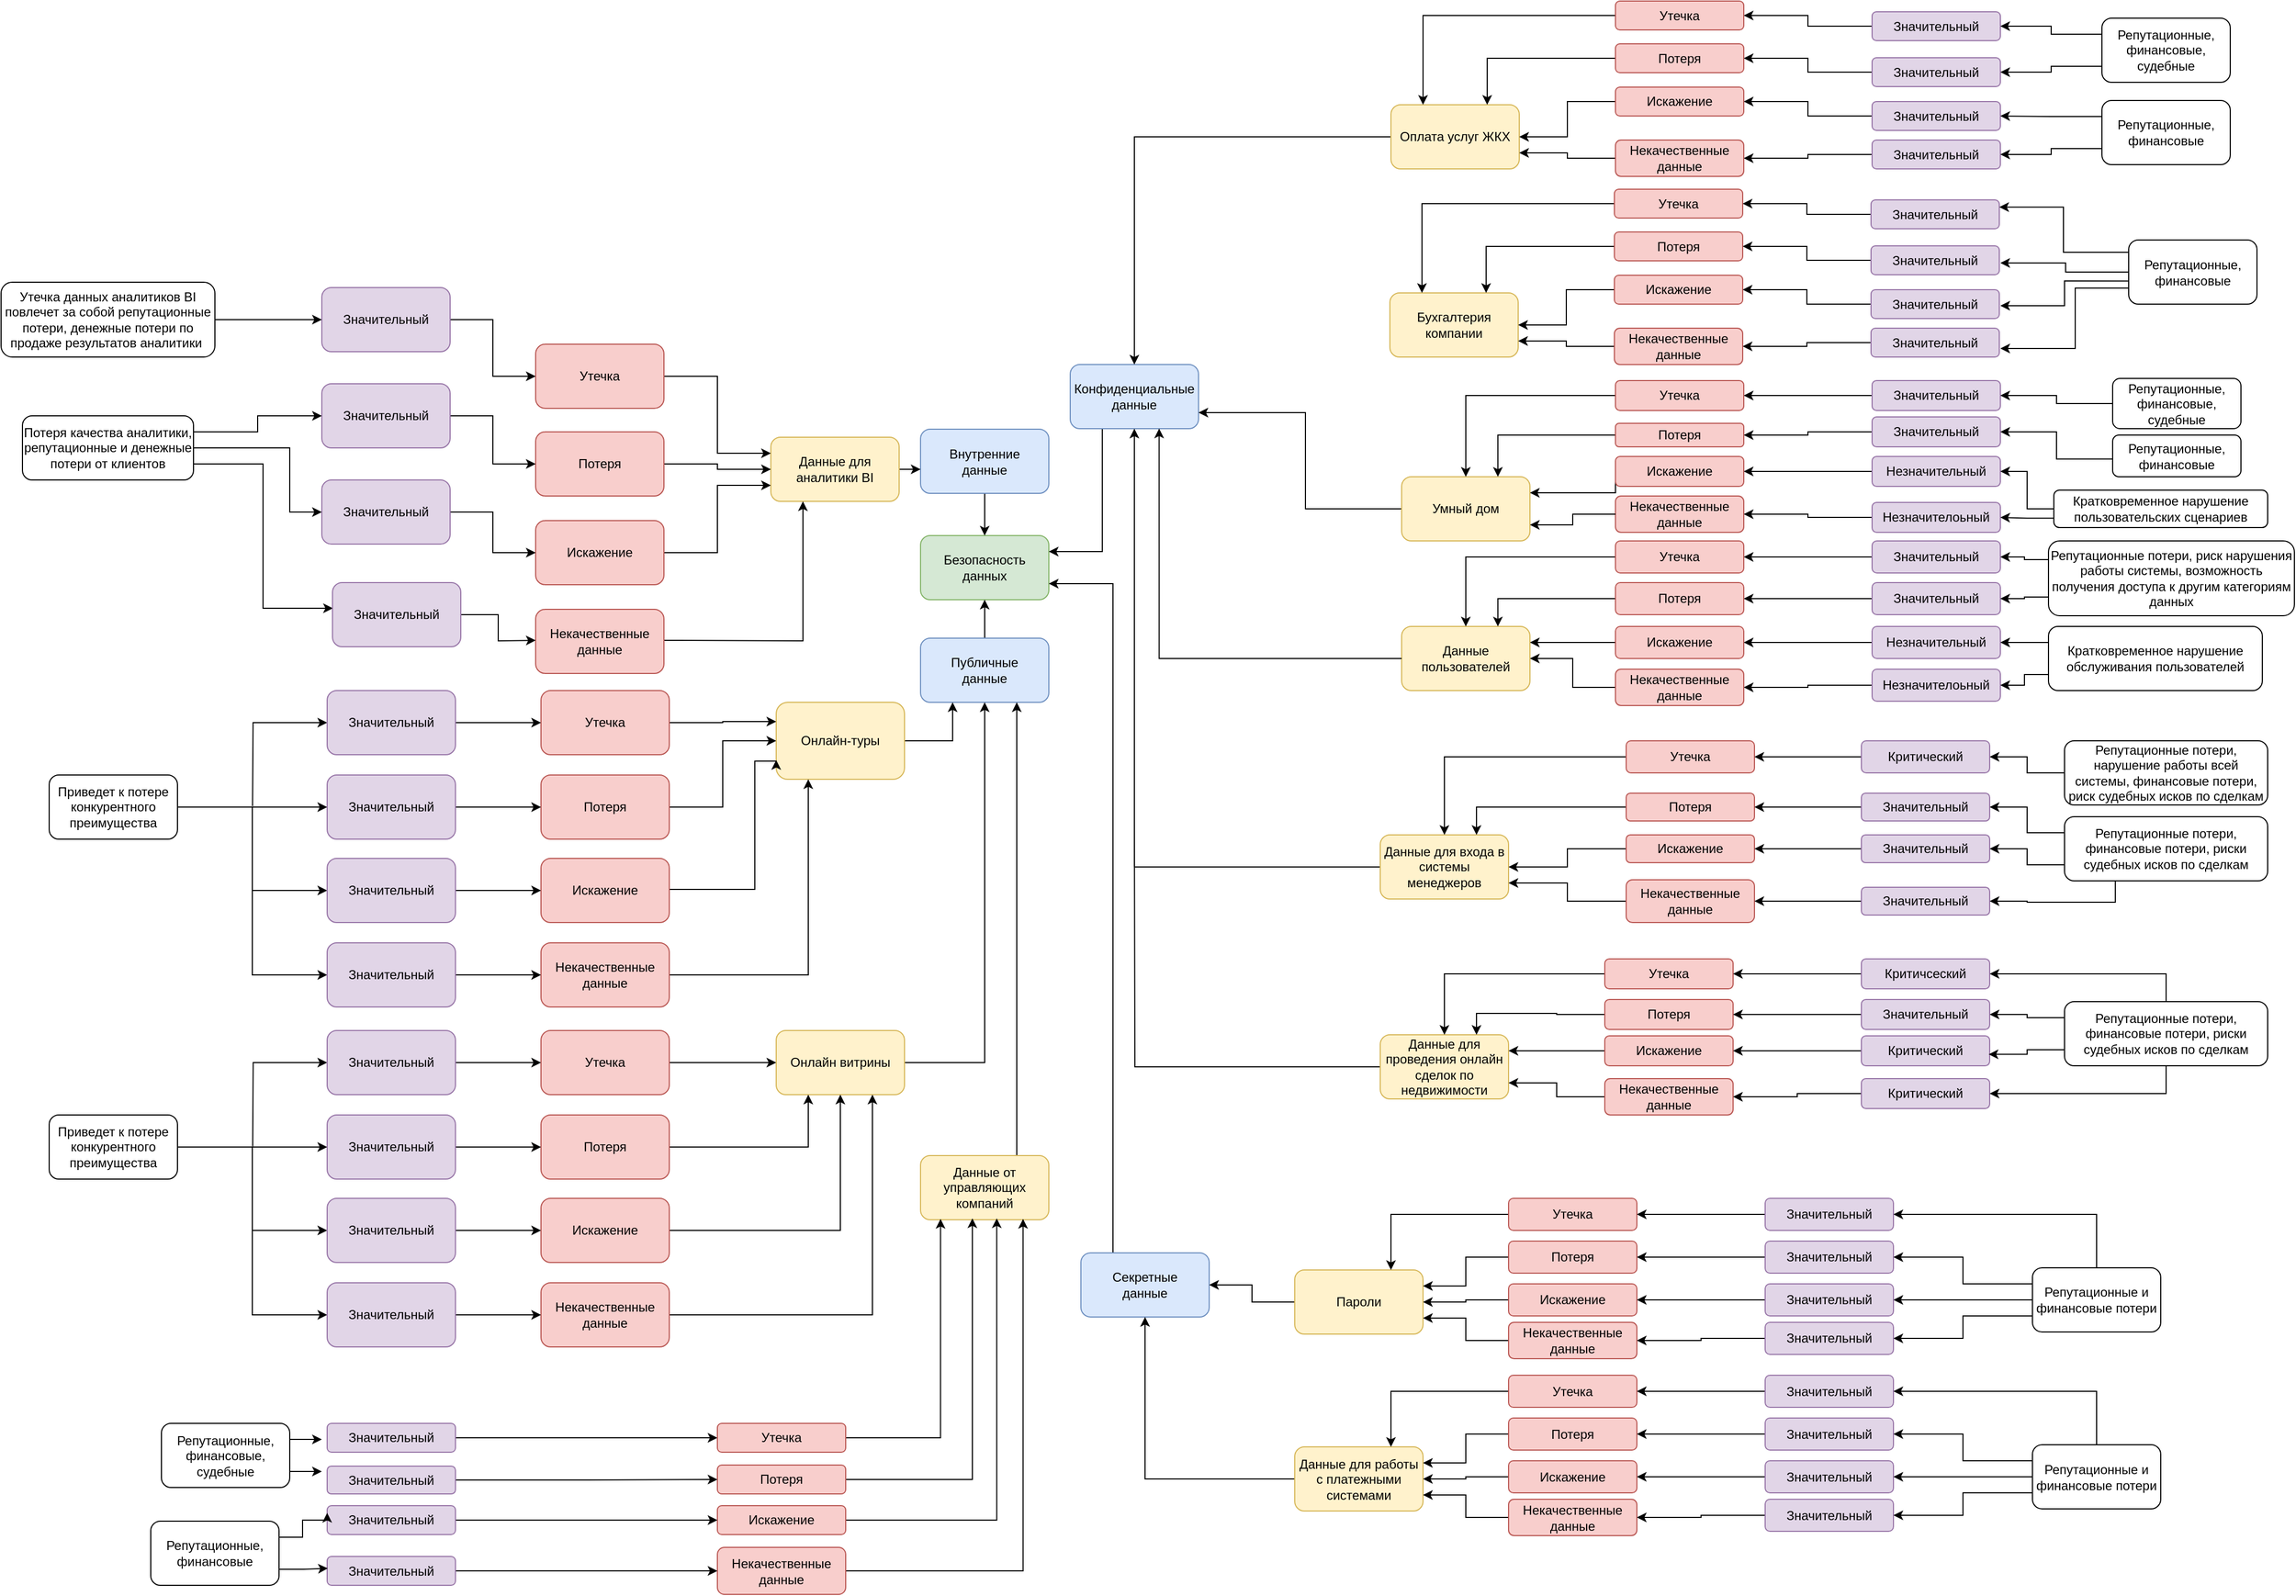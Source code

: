 <mxfile version="25.0.2">
  <diagram name="Страница — 1" id="re-0MD3bLfW7PuqOYIEU">
    <mxGraphModel dx="1853" dy="1912" grid="1" gridSize="10" guides="1" tooltips="1" connect="1" arrows="1" fold="1" page="1" pageScale="1" pageWidth="827" pageHeight="1169" math="0" shadow="0">
      <root>
        <mxCell id="0" />
        <mxCell id="1" parent="0" />
        <mxCell id="59dFEwwqqe-RQWfW4AhT-1" value="Безопасность&lt;div&gt;данных&lt;/div&gt;" style="rounded=1;whiteSpace=wrap;html=1;fillColor=#d5e8d4;strokeColor=#82b366;" parent="1" vertex="1">
          <mxGeometry x="430" y="315" width="120" height="60" as="geometry" />
        </mxCell>
        <mxCell id="59dFEwwqqe-RQWfW4AhT-2" style="edgeStyle=orthogonalEdgeStyle;rounded=0;orthogonalLoop=1;jettySize=auto;html=1;entryX=0.5;entryY=1;entryDx=0;entryDy=0;" parent="1" source="59dFEwwqqe-RQWfW4AhT-3" target="59dFEwwqqe-RQWfW4AhT-1" edge="1">
          <mxGeometry relative="1" as="geometry" />
        </mxCell>
        <mxCell id="59dFEwwqqe-RQWfW4AhT-3" value="Публичные&lt;div&gt;данные&lt;/div&gt;" style="rounded=1;whiteSpace=wrap;html=1;fillColor=#dae8fc;strokeColor=#6c8ebf;" parent="1" vertex="1">
          <mxGeometry x="430" y="411" width="120" height="60" as="geometry" />
        </mxCell>
        <mxCell id="59dFEwwqqe-RQWfW4AhT-4" style="edgeStyle=orthogonalEdgeStyle;rounded=0;orthogonalLoop=1;jettySize=auto;html=1;entryX=0.5;entryY=0;entryDx=0;entryDy=0;" parent="1" source="59dFEwwqqe-RQWfW4AhT-5" target="59dFEwwqqe-RQWfW4AhT-1" edge="1">
          <mxGeometry relative="1" as="geometry" />
        </mxCell>
        <mxCell id="59dFEwwqqe-RQWfW4AhT-5" value="Внутренние&lt;div&gt;данные&lt;/div&gt;" style="rounded=1;whiteSpace=wrap;html=1;fillColor=#dae8fc;strokeColor=#6c8ebf;" parent="1" vertex="1">
          <mxGeometry x="430" y="215.5" width="120" height="60" as="geometry" />
        </mxCell>
        <mxCell id="59dFEwwqqe-RQWfW4AhT-6" style="edgeStyle=orthogonalEdgeStyle;rounded=0;orthogonalLoop=1;jettySize=auto;html=1;entryX=1;entryY=0.25;entryDx=0;entryDy=0;exitX=0.25;exitY=1;exitDx=0;exitDy=0;" parent="1" source="59dFEwwqqe-RQWfW4AhT-7" target="59dFEwwqqe-RQWfW4AhT-1" edge="1">
          <mxGeometry relative="1" as="geometry" />
        </mxCell>
        <mxCell id="59dFEwwqqe-RQWfW4AhT-7" value="Конфиденциальные&lt;div&gt;данные&lt;/div&gt;" style="rounded=1;whiteSpace=wrap;html=1;fillColor=#dae8fc;strokeColor=#6c8ebf;" parent="1" vertex="1">
          <mxGeometry x="570" y="155" width="120" height="60" as="geometry" />
        </mxCell>
        <mxCell id="59dFEwwqqe-RQWfW4AhT-8" style="edgeStyle=orthogonalEdgeStyle;rounded=0;orthogonalLoop=1;jettySize=auto;html=1;entryX=1;entryY=0.75;entryDx=0;entryDy=0;exitX=0.25;exitY=0;exitDx=0;exitDy=0;" parent="1" source="59dFEwwqqe-RQWfW4AhT-9" target="59dFEwwqqe-RQWfW4AhT-1" edge="1">
          <mxGeometry relative="1" as="geometry" />
        </mxCell>
        <mxCell id="59dFEwwqqe-RQWfW4AhT-9" value="Секретные&lt;div&gt;данные&lt;/div&gt;" style="rounded=1;whiteSpace=wrap;html=1;fillColor=#dae8fc;strokeColor=#6c8ebf;" parent="1" vertex="1">
          <mxGeometry x="580" y="986" width="120" height="60" as="geometry" />
        </mxCell>
        <mxCell id="59dFEwwqqe-RQWfW4AhT-10" style="edgeStyle=orthogonalEdgeStyle;rounded=0;orthogonalLoop=1;jettySize=auto;html=1;exitX=1;exitY=0.5;exitDx=0;exitDy=0;entryX=0.5;entryY=1;entryDx=0;entryDy=0;" parent="1" source="59dFEwwqqe-RQWfW4AhT-15" target="59dFEwwqqe-RQWfW4AhT-3" edge="1">
          <mxGeometry relative="1" as="geometry">
            <mxPoint x="110" y="523" as="sourcePoint" />
          </mxGeometry>
        </mxCell>
        <mxCell id="59dFEwwqqe-RQWfW4AhT-11" style="edgeStyle=orthogonalEdgeStyle;rounded=0;orthogonalLoop=1;jettySize=auto;html=1;exitX=1;exitY=0.5;exitDx=0;exitDy=0;entryX=0.25;entryY=1;entryDx=0;entryDy=0;" parent="1" source="59dFEwwqqe-RQWfW4AhT-14" target="59dFEwwqqe-RQWfW4AhT-3" edge="1">
          <mxGeometry relative="1" as="geometry">
            <mxPoint x="135" y="308" as="sourcePoint" />
          </mxGeometry>
        </mxCell>
        <mxCell id="n7EYcwUs0OTmUsiscgUF-2" style="edgeStyle=orthogonalEdgeStyle;rounded=0;orthogonalLoop=1;jettySize=auto;html=1;exitX=0;exitY=0.5;exitDx=0;exitDy=0;endArrow=none;endFill=0;" edge="1" parent="1" source="59dFEwwqqe-RQWfW4AhT-13">
          <mxGeometry relative="1" as="geometry">
            <mxPoint x="630" y="580" as="targetPoint" />
          </mxGeometry>
        </mxCell>
        <mxCell id="59dFEwwqqe-RQWfW4AhT-13" value="Данные для проведения онлайн сделок по недвижимости" style="rounded=1;whiteSpace=wrap;html=1;fillColor=#fff2cc;strokeColor=#d6b656;" parent="1" vertex="1">
          <mxGeometry x="860" y="782" width="120" height="60" as="geometry" />
        </mxCell>
        <mxCell id="59dFEwwqqe-RQWfW4AhT-14" value="Онлайн-туры" style="rounded=1;whiteSpace=wrap;html=1;fillColor=#fff2cc;strokeColor=#d6b656;" parent="1" vertex="1">
          <mxGeometry x="295" y="471" width="120" height="72" as="geometry" />
        </mxCell>
        <mxCell id="59dFEwwqqe-RQWfW4AhT-15" value="Онлайн витрины" style="rounded=1;whiteSpace=wrap;html=1;fillColor=#fff2cc;strokeColor=#d6b656;" parent="1" vertex="1">
          <mxGeometry x="295" y="778" width="120" height="60" as="geometry" />
        </mxCell>
        <mxCell id="59dFEwwqqe-RQWfW4AhT-16" style="edgeStyle=orthogonalEdgeStyle;rounded=0;orthogonalLoop=1;jettySize=auto;html=1;exitX=0;exitY=0.5;exitDx=0;exitDy=0;" parent="1" source="59dFEwwqqe-RQWfW4AhT-17" target="59dFEwwqqe-RQWfW4AhT-7" edge="1">
          <mxGeometry relative="1" as="geometry" />
        </mxCell>
        <mxCell id="59dFEwwqqe-RQWfW4AhT-17" value="Оплата услуг ЖКХ" style="rounded=1;whiteSpace=wrap;html=1;fillColor=#fff2cc;strokeColor=#d6b656;" parent="1" vertex="1">
          <mxGeometry x="870" y="-88" width="120" height="60" as="geometry" />
        </mxCell>
        <mxCell id="59dFEwwqqe-RQWfW4AhT-277" style="edgeStyle=orthogonalEdgeStyle;rounded=0;orthogonalLoop=1;jettySize=auto;html=1;exitX=0.75;exitY=0;exitDx=0;exitDy=0;entryX=0.75;entryY=1;entryDx=0;entryDy=0;" parent="1" source="59dFEwwqqe-RQWfW4AhT-19" target="59dFEwwqqe-RQWfW4AhT-3" edge="1">
          <mxGeometry relative="1" as="geometry" />
        </mxCell>
        <mxCell id="59dFEwwqqe-RQWfW4AhT-19" value="Данные от управляющих компаний" style="rounded=1;whiteSpace=wrap;html=1;fillColor=#fff2cc;strokeColor=#d6b656;" parent="1" vertex="1">
          <mxGeometry x="430" y="895" width="120" height="60" as="geometry" />
        </mxCell>
        <mxCell id="59dFEwwqqe-RQWfW4AhT-20" style="edgeStyle=orthogonalEdgeStyle;rounded=0;orthogonalLoop=1;jettySize=auto;html=1;exitX=0;exitY=0.5;exitDx=0;exitDy=0;entryX=1;entryY=0.75;entryDx=0;entryDy=0;" parent="1" source="59dFEwwqqe-RQWfW4AhT-21" target="59dFEwwqqe-RQWfW4AhT-7" edge="1">
          <mxGeometry relative="1" as="geometry">
            <Array as="points">
              <mxPoint x="870" y="290" />
              <mxPoint x="790" y="290" />
              <mxPoint x="790" y="200" />
            </Array>
          </mxGeometry>
        </mxCell>
        <mxCell id="59dFEwwqqe-RQWfW4AhT-21" value="Умный дом" style="rounded=1;whiteSpace=wrap;html=1;fillColor=#fff2cc;strokeColor=#d6b656;" parent="1" vertex="1">
          <mxGeometry x="880" y="260" width="120" height="60" as="geometry" />
        </mxCell>
        <mxCell id="59dFEwwqqe-RQWfW4AhT-319" style="edgeStyle=orthogonalEdgeStyle;rounded=0;orthogonalLoop=1;jettySize=auto;html=1;exitX=0;exitY=0.5;exitDx=0;exitDy=0;entryX=0.5;entryY=1;entryDx=0;entryDy=0;" parent="1" source="59dFEwwqqe-RQWfW4AhT-23" target="59dFEwwqqe-RQWfW4AhT-7" edge="1">
          <mxGeometry relative="1" as="geometry">
            <mxPoint x="630" y="250" as="targetPoint" />
          </mxGeometry>
        </mxCell>
        <mxCell id="59dFEwwqqe-RQWfW4AhT-23" value="Данные для входа в системы менеджеров" style="rounded=1;whiteSpace=wrap;html=1;fillColor=#fff2cc;strokeColor=#d6b656;" parent="1" vertex="1">
          <mxGeometry x="860" y="595" width="120" height="60" as="geometry" />
        </mxCell>
        <mxCell id="59dFEwwqqe-RQWfW4AhT-25" value="Данные пользователей" style="rounded=1;whiteSpace=wrap;html=1;fillColor=#fff2cc;strokeColor=#d6b656;" parent="1" vertex="1">
          <mxGeometry x="880" y="400" width="120" height="60" as="geometry" />
        </mxCell>
        <mxCell id="n7EYcwUs0OTmUsiscgUF-26" style="edgeStyle=orthogonalEdgeStyle;rounded=0;orthogonalLoop=1;jettySize=auto;html=1;exitX=0;exitY=0.5;exitDx=0;exitDy=0;entryX=0.5;entryY=1;entryDx=0;entryDy=0;" edge="1" parent="1" source="59dFEwwqqe-RQWfW4AhT-27" target="59dFEwwqqe-RQWfW4AhT-9">
          <mxGeometry relative="1" as="geometry" />
        </mxCell>
        <mxCell id="59dFEwwqqe-RQWfW4AhT-27" value="Данные для работы с платежными системами" style="rounded=1;whiteSpace=wrap;html=1;fillColor=#fff2cc;strokeColor=#d6b656;" parent="1" vertex="1">
          <mxGeometry x="780" y="1167.5" width="120" height="60" as="geometry" />
        </mxCell>
        <mxCell id="59dFEwwqqe-RQWfW4AhT-28" value="" style="edgeStyle=orthogonalEdgeStyle;rounded=0;orthogonalLoop=1;jettySize=auto;html=1;" parent="1" source="59dFEwwqqe-RQWfW4AhT-29" target="59dFEwwqqe-RQWfW4AhT-5" edge="1">
          <mxGeometry relative="1" as="geometry">
            <Array as="points">
              <mxPoint x="430" y="253" />
              <mxPoint x="430" y="253" />
            </Array>
          </mxGeometry>
        </mxCell>
        <mxCell id="59dFEwwqqe-RQWfW4AhT-29" value="Данные для аналитики BI" style="rounded=1;whiteSpace=wrap;html=1;fillColor=#fff2cc;strokeColor=#d6b656;" parent="1" vertex="1">
          <mxGeometry x="290" y="223" width="120" height="60" as="geometry" />
        </mxCell>
        <mxCell id="59dFEwwqqe-RQWfW4AhT-32" style="edgeStyle=orthogonalEdgeStyle;rounded=0;orthogonalLoop=1;jettySize=auto;html=1;exitX=1;exitY=0.5;exitDx=0;exitDy=0;entryX=0;entryY=0.25;entryDx=0;entryDy=0;" parent="1" source="59dFEwwqqe-RQWfW4AhT-33" target="59dFEwwqqe-RQWfW4AhT-29" edge="1">
          <mxGeometry relative="1" as="geometry" />
        </mxCell>
        <mxCell id="59dFEwwqqe-RQWfW4AhT-33" value="Утечка" style="rounded=1;whiteSpace=wrap;html=1;fillColor=#f8cecc;strokeColor=#b85450;" parent="1" vertex="1">
          <mxGeometry x="70" y="136" width="120" height="60" as="geometry" />
        </mxCell>
        <mxCell id="59dFEwwqqe-RQWfW4AhT-34" style="edgeStyle=orthogonalEdgeStyle;rounded=0;orthogonalLoop=1;jettySize=auto;html=1;exitX=1;exitY=0.5;exitDx=0;exitDy=0;entryX=0;entryY=0.5;entryDx=0;entryDy=0;" parent="1" source="59dFEwwqqe-RQWfW4AhT-35" target="59dFEwwqqe-RQWfW4AhT-33" edge="1">
          <mxGeometry relative="1" as="geometry" />
        </mxCell>
        <mxCell id="59dFEwwqqe-RQWfW4AhT-35" value="Значительный" style="rounded=1;whiteSpace=wrap;html=1;fillColor=#e1d5e7;strokeColor=#9673a6;" parent="1" vertex="1">
          <mxGeometry x="-130" y="83" width="120" height="60" as="geometry" />
        </mxCell>
        <mxCell id="59dFEwwqqe-RQWfW4AhT-36" style="edgeStyle=orthogonalEdgeStyle;rounded=0;orthogonalLoop=1;jettySize=auto;html=1;exitX=1;exitY=0.5;exitDx=0;exitDy=0;entryX=0;entryY=0.5;entryDx=0;entryDy=0;" parent="1" source="59dFEwwqqe-RQWfW4AhT-37" target="59dFEwwqqe-RQWfW4AhT-35" edge="1">
          <mxGeometry relative="1" as="geometry" />
        </mxCell>
        <mxCell id="59dFEwwqqe-RQWfW4AhT-37" value="Утечка данных аналитиков BI повлечет за собой репутационные потери, денежные потери по продаже результатов аналитики&amp;nbsp;" style="rounded=1;whiteSpace=wrap;html=1;" parent="1" vertex="1">
          <mxGeometry x="-430" y="78" width="200" height="70" as="geometry" />
        </mxCell>
        <mxCell id="59dFEwwqqe-RQWfW4AhT-38" style="edgeStyle=orthogonalEdgeStyle;rounded=0;orthogonalLoop=1;jettySize=auto;html=1;exitX=1;exitY=0.5;exitDx=0;exitDy=0;entryX=0;entryY=0.5;entryDx=0;entryDy=0;" parent="1" source="59dFEwwqqe-RQWfW4AhT-39" target="59dFEwwqqe-RQWfW4AhT-29" edge="1">
          <mxGeometry relative="1" as="geometry" />
        </mxCell>
        <mxCell id="59dFEwwqqe-RQWfW4AhT-39" value="Потеря" style="rounded=1;whiteSpace=wrap;html=1;fillColor=#f8cecc;strokeColor=#b85450;" parent="1" vertex="1">
          <mxGeometry x="70" y="218" width="120" height="60" as="geometry" />
        </mxCell>
        <mxCell id="59dFEwwqqe-RQWfW4AhT-40" style="edgeStyle=orthogonalEdgeStyle;rounded=0;orthogonalLoop=1;jettySize=auto;html=1;exitX=1;exitY=0.5;exitDx=0;exitDy=0;entryX=0;entryY=0.5;entryDx=0;entryDy=0;" parent="1" source="59dFEwwqqe-RQWfW4AhT-41" target="59dFEwwqqe-RQWfW4AhT-39" edge="1">
          <mxGeometry relative="1" as="geometry" />
        </mxCell>
        <mxCell id="59dFEwwqqe-RQWfW4AhT-41" value="Значительный" style="rounded=1;whiteSpace=wrap;html=1;fillColor=#e1d5e7;strokeColor=#9673a6;" parent="1" vertex="1">
          <mxGeometry x="-130" y="173" width="120" height="60" as="geometry" />
        </mxCell>
        <mxCell id="59dFEwwqqe-RQWfW4AhT-42" style="edgeStyle=orthogonalEdgeStyle;rounded=0;orthogonalLoop=1;jettySize=auto;html=1;exitX=1;exitY=0.5;exitDx=0;exitDy=0;entryX=0;entryY=0.75;entryDx=0;entryDy=0;" parent="1" source="59dFEwwqqe-RQWfW4AhT-43" target="59dFEwwqqe-RQWfW4AhT-29" edge="1">
          <mxGeometry relative="1" as="geometry" />
        </mxCell>
        <mxCell id="59dFEwwqqe-RQWfW4AhT-43" value="Искажение" style="rounded=1;whiteSpace=wrap;html=1;fillColor=#f8cecc;strokeColor=#b85450;" parent="1" vertex="1">
          <mxGeometry x="70" y="301" width="120" height="60" as="geometry" />
        </mxCell>
        <mxCell id="59dFEwwqqe-RQWfW4AhT-44" style="edgeStyle=orthogonalEdgeStyle;rounded=0;orthogonalLoop=1;jettySize=auto;html=1;exitX=1;exitY=0.5;exitDx=0;exitDy=0;entryX=0;entryY=0.5;entryDx=0;entryDy=0;" parent="1" source="59dFEwwqqe-RQWfW4AhT-45" target="59dFEwwqqe-RQWfW4AhT-43" edge="1">
          <mxGeometry relative="1" as="geometry" />
        </mxCell>
        <mxCell id="59dFEwwqqe-RQWfW4AhT-45" value="Значительный" style="rounded=1;whiteSpace=wrap;html=1;fillColor=#e1d5e7;strokeColor=#9673a6;" parent="1" vertex="1">
          <mxGeometry x="-130" y="263" width="120" height="60" as="geometry" />
        </mxCell>
        <mxCell id="59dFEwwqqe-RQWfW4AhT-46" style="edgeStyle=orthogonalEdgeStyle;rounded=0;orthogonalLoop=1;jettySize=auto;html=1;exitX=1;exitY=0.5;exitDx=0;exitDy=0;entryX=0;entryY=0.5;entryDx=0;entryDy=0;" parent="1" source="59dFEwwqqe-RQWfW4AhT-49" target="59dFEwwqqe-RQWfW4AhT-45" edge="1">
          <mxGeometry relative="1" as="geometry">
            <Array as="points">
              <mxPoint x="-160" y="233" />
              <mxPoint x="-160" y="293" />
            </Array>
          </mxGeometry>
        </mxCell>
        <mxCell id="59dFEwwqqe-RQWfW4AhT-47" style="edgeStyle=orthogonalEdgeStyle;rounded=0;orthogonalLoop=1;jettySize=auto;html=1;exitX=1;exitY=0.75;exitDx=0;exitDy=0;entryX=0.003;entryY=0.4;entryDx=0;entryDy=0;entryPerimeter=0;" parent="1" source="59dFEwwqqe-RQWfW4AhT-49" target="59dFEwwqqe-RQWfW4AhT-53" edge="1">
          <mxGeometry relative="1" as="geometry">
            <mxPoint x="-130" y="383" as="targetPoint" />
          </mxGeometry>
        </mxCell>
        <mxCell id="59dFEwwqqe-RQWfW4AhT-48" style="edgeStyle=orthogonalEdgeStyle;rounded=0;orthogonalLoop=1;jettySize=auto;html=1;exitX=1;exitY=0.25;exitDx=0;exitDy=0;entryX=0;entryY=0.5;entryDx=0;entryDy=0;" parent="1" source="59dFEwwqqe-RQWfW4AhT-49" target="59dFEwwqqe-RQWfW4AhT-41" edge="1">
          <mxGeometry relative="1" as="geometry" />
        </mxCell>
        <mxCell id="59dFEwwqqe-RQWfW4AhT-49" value="Потеря качества аналитики, репутационные и денежные потери от клиентов" style="rounded=1;whiteSpace=wrap;html=1;" parent="1" vertex="1">
          <mxGeometry x="-410" y="203" width="160" height="60" as="geometry" />
        </mxCell>
        <mxCell id="59dFEwwqqe-RQWfW4AhT-50" style="edgeStyle=orthogonalEdgeStyle;rounded=0;orthogonalLoop=1;jettySize=auto;html=1;exitX=1;exitY=0.5;exitDx=0;exitDy=0;entryX=0.25;entryY=1;entryDx=0;entryDy=0;" parent="1" target="59dFEwwqqe-RQWfW4AhT-29" edge="1">
          <mxGeometry relative="1" as="geometry">
            <mxPoint x="190" y="413" as="sourcePoint" />
          </mxGeometry>
        </mxCell>
        <mxCell id="59dFEwwqqe-RQWfW4AhT-51" value="Некачественные данные" style="rounded=1;whiteSpace=wrap;html=1;fillColor=#f8cecc;strokeColor=#b85450;" parent="1" vertex="1">
          <mxGeometry x="70" y="384" width="120" height="60" as="geometry" />
        </mxCell>
        <mxCell id="59dFEwwqqe-RQWfW4AhT-52" style="edgeStyle=orthogonalEdgeStyle;rounded=0;orthogonalLoop=1;jettySize=auto;html=1;exitX=1;exitY=0.5;exitDx=0;exitDy=0;" parent="1" source="59dFEwwqqe-RQWfW4AhT-53" edge="1">
          <mxGeometry relative="1" as="geometry">
            <mxPoint x="70" y="413" as="targetPoint" />
            <mxPoint x="-10" y="383" as="sourcePoint" />
          </mxGeometry>
        </mxCell>
        <mxCell id="59dFEwwqqe-RQWfW4AhT-53" value="Значительный" style="rounded=1;whiteSpace=wrap;html=1;fillColor=#e1d5e7;strokeColor=#9673a6;" parent="1" vertex="1">
          <mxGeometry x="-120" y="359" width="120" height="60" as="geometry" />
        </mxCell>
        <mxCell id="59dFEwwqqe-RQWfW4AhT-54" style="edgeStyle=orthogonalEdgeStyle;rounded=0;orthogonalLoop=1;jettySize=auto;html=1;exitX=1;exitY=0.5;exitDx=0;exitDy=0;entryX=0.25;entryY=1;entryDx=0;entryDy=0;" parent="1" source="59dFEwwqqe-RQWfW4AhT-55" target="59dFEwwqqe-RQWfW4AhT-14" edge="1">
          <mxGeometry relative="1" as="geometry" />
        </mxCell>
        <mxCell id="59dFEwwqqe-RQWfW4AhT-55" value="Некачественные данные" style="rounded=1;whiteSpace=wrap;html=1;fillColor=#f8cecc;strokeColor=#b85450;" parent="1" vertex="1">
          <mxGeometry x="75" y="696" width="120" height="60" as="geometry" />
        </mxCell>
        <mxCell id="59dFEwwqqe-RQWfW4AhT-56" style="edgeStyle=orthogonalEdgeStyle;rounded=0;orthogonalLoop=1;jettySize=auto;html=1;exitX=1;exitY=0.5;exitDx=0;exitDy=0;entryX=0;entryY=0.75;entryDx=0;entryDy=0;" parent="1" source="59dFEwwqqe-RQWfW4AhT-57" target="59dFEwwqqe-RQWfW4AhT-14" edge="1">
          <mxGeometry relative="1" as="geometry">
            <Array as="points">
              <mxPoint x="275" y="646" />
              <mxPoint x="275" y="526" />
            </Array>
          </mxGeometry>
        </mxCell>
        <mxCell id="59dFEwwqqe-RQWfW4AhT-57" value="Искажение" style="rounded=1;whiteSpace=wrap;html=1;fillColor=#f8cecc;strokeColor=#b85450;" parent="1" vertex="1">
          <mxGeometry x="75" y="617" width="120" height="60" as="geometry" />
        </mxCell>
        <mxCell id="59dFEwwqqe-RQWfW4AhT-58" style="edgeStyle=orthogonalEdgeStyle;rounded=0;orthogonalLoop=1;jettySize=auto;html=1;exitX=1;exitY=0.5;exitDx=0;exitDy=0;entryX=0;entryY=0.5;entryDx=0;entryDy=0;" parent="1" source="59dFEwwqqe-RQWfW4AhT-59" target="59dFEwwqqe-RQWfW4AhT-14" edge="1">
          <mxGeometry relative="1" as="geometry" />
        </mxCell>
        <mxCell id="59dFEwwqqe-RQWfW4AhT-59" value="Потеря" style="rounded=1;whiteSpace=wrap;html=1;fillColor=#f8cecc;strokeColor=#b85450;" parent="1" vertex="1">
          <mxGeometry x="75" y="539" width="120" height="60" as="geometry" />
        </mxCell>
        <mxCell id="59dFEwwqqe-RQWfW4AhT-60" style="edgeStyle=orthogonalEdgeStyle;rounded=0;orthogonalLoop=1;jettySize=auto;html=1;exitX=1;exitY=0.5;exitDx=0;exitDy=0;entryX=0;entryY=0.25;entryDx=0;entryDy=0;" parent="1" source="59dFEwwqqe-RQWfW4AhT-61" target="59dFEwwqqe-RQWfW4AhT-14" edge="1">
          <mxGeometry relative="1" as="geometry" />
        </mxCell>
        <mxCell id="59dFEwwqqe-RQWfW4AhT-61" value="Утечка" style="rounded=1;whiteSpace=wrap;html=1;fillColor=#f8cecc;strokeColor=#b85450;" parent="1" vertex="1">
          <mxGeometry x="75" y="460" width="120" height="60" as="geometry" />
        </mxCell>
        <mxCell id="59dFEwwqqe-RQWfW4AhT-62" style="edgeStyle=orthogonalEdgeStyle;rounded=0;orthogonalLoop=1;jettySize=auto;html=1;exitX=1;exitY=0.5;exitDx=0;exitDy=0;entryX=0;entryY=0.5;entryDx=0;entryDy=0;" parent="1" source="59dFEwwqqe-RQWfW4AhT-63" target="59dFEwwqqe-RQWfW4AhT-61" edge="1">
          <mxGeometry relative="1" as="geometry" />
        </mxCell>
        <mxCell id="59dFEwwqqe-RQWfW4AhT-275" style="edgeStyle=orthogonalEdgeStyle;rounded=0;orthogonalLoop=1;jettySize=auto;html=1;exitX=0;exitY=0.5;exitDx=0;exitDy=0;startArrow=classic;startFill=1;endArrow=none;endFill=0;" parent="1" source="59dFEwwqqe-RQWfW4AhT-63" edge="1">
          <mxGeometry relative="1" as="geometry">
            <mxPoint x="-194.81" y="568.19" as="targetPoint" />
          </mxGeometry>
        </mxCell>
        <mxCell id="59dFEwwqqe-RQWfW4AhT-63" value="Значительный" style="rounded=1;whiteSpace=wrap;html=1;fillColor=#e1d5e7;strokeColor=#9673a6;" parent="1" vertex="1">
          <mxGeometry x="-125" y="460" width="120" height="60" as="geometry" />
        </mxCell>
        <mxCell id="59dFEwwqqe-RQWfW4AhT-66" style="edgeStyle=orthogonalEdgeStyle;rounded=0;orthogonalLoop=1;jettySize=auto;html=1;exitX=1;exitY=0.5;exitDx=0;exitDy=0;" parent="1" source="59dFEwwqqe-RQWfW4AhT-67" target="59dFEwwqqe-RQWfW4AhT-59" edge="1">
          <mxGeometry relative="1" as="geometry" />
        </mxCell>
        <mxCell id="59dFEwwqqe-RQWfW4AhT-67" value="Значительный" style="rounded=1;whiteSpace=wrap;html=1;fillColor=#e1d5e7;strokeColor=#9673a6;" parent="1" vertex="1">
          <mxGeometry x="-125" y="539" width="120" height="60" as="geometry" />
        </mxCell>
        <mxCell id="59dFEwwqqe-RQWfW4AhT-68" style="edgeStyle=orthogonalEdgeStyle;rounded=0;orthogonalLoop=1;jettySize=auto;html=1;exitX=1;exitY=0.5;exitDx=0;exitDy=0;entryX=0;entryY=0.5;entryDx=0;entryDy=0;" parent="1" source="59dFEwwqqe-RQWfW4AhT-71" target="59dFEwwqqe-RQWfW4AhT-67" edge="1">
          <mxGeometry relative="1" as="geometry" />
        </mxCell>
        <mxCell id="59dFEwwqqe-RQWfW4AhT-69" style="edgeStyle=orthogonalEdgeStyle;rounded=0;orthogonalLoop=1;jettySize=auto;html=1;exitX=1;exitY=0.5;exitDx=0;exitDy=0;entryX=0;entryY=0.5;entryDx=0;entryDy=0;" parent="1" source="59dFEwwqqe-RQWfW4AhT-71" target="59dFEwwqqe-RQWfW4AhT-73" edge="1">
          <mxGeometry relative="1" as="geometry" />
        </mxCell>
        <mxCell id="59dFEwwqqe-RQWfW4AhT-70" style="edgeStyle=orthogonalEdgeStyle;rounded=0;orthogonalLoop=1;jettySize=auto;html=1;exitX=1;exitY=0.5;exitDx=0;exitDy=0;entryX=0;entryY=0.5;entryDx=0;entryDy=0;" parent="1" source="59dFEwwqqe-RQWfW4AhT-71" target="59dFEwwqqe-RQWfW4AhT-75" edge="1">
          <mxGeometry relative="1" as="geometry" />
        </mxCell>
        <mxCell id="59dFEwwqqe-RQWfW4AhT-71" value="Приведет к потере конкурентного преимущества" style="rounded=1;whiteSpace=wrap;html=1;" parent="1" vertex="1">
          <mxGeometry x="-385" y="539" width="120" height="60" as="geometry" />
        </mxCell>
        <mxCell id="59dFEwwqqe-RQWfW4AhT-72" value="" style="edgeStyle=orthogonalEdgeStyle;rounded=0;orthogonalLoop=1;jettySize=auto;html=1;" parent="1" source="59dFEwwqqe-RQWfW4AhT-73" target="59dFEwwqqe-RQWfW4AhT-57" edge="1">
          <mxGeometry relative="1" as="geometry" />
        </mxCell>
        <mxCell id="59dFEwwqqe-RQWfW4AhT-73" value="Значительный" style="rounded=1;whiteSpace=wrap;html=1;fillColor=#e1d5e7;strokeColor=#9673a6;" parent="1" vertex="1">
          <mxGeometry x="-125" y="617" width="120" height="60" as="geometry" />
        </mxCell>
        <mxCell id="59dFEwwqqe-RQWfW4AhT-74" value="" style="edgeStyle=orthogonalEdgeStyle;rounded=0;orthogonalLoop=1;jettySize=auto;html=1;" parent="1" source="59dFEwwqqe-RQWfW4AhT-75" target="59dFEwwqqe-RQWfW4AhT-55" edge="1">
          <mxGeometry relative="1" as="geometry" />
        </mxCell>
        <mxCell id="59dFEwwqqe-RQWfW4AhT-75" value="Значительный" style="rounded=1;whiteSpace=wrap;html=1;fillColor=#e1d5e7;strokeColor=#9673a6;" parent="1" vertex="1">
          <mxGeometry x="-125" y="696" width="120" height="60" as="geometry" />
        </mxCell>
        <mxCell id="59dFEwwqqe-RQWfW4AhT-76" style="edgeStyle=orthogonalEdgeStyle;rounded=0;orthogonalLoop=1;jettySize=auto;html=1;exitX=1;exitY=0.5;exitDx=0;exitDy=0;entryX=0.75;entryY=1;entryDx=0;entryDy=0;" parent="1" source="59dFEwwqqe-RQWfW4AhT-77" target="59dFEwwqqe-RQWfW4AhT-15" edge="1">
          <mxGeometry relative="1" as="geometry" />
        </mxCell>
        <mxCell id="59dFEwwqqe-RQWfW4AhT-77" value="Некачественные данные" style="rounded=1;whiteSpace=wrap;html=1;fillColor=#f8cecc;strokeColor=#b85450;" parent="1" vertex="1">
          <mxGeometry x="75" y="1014" width="120" height="60" as="geometry" />
        </mxCell>
        <mxCell id="59dFEwwqqe-RQWfW4AhT-78" style="edgeStyle=orthogonalEdgeStyle;rounded=0;orthogonalLoop=1;jettySize=auto;html=1;exitX=1;exitY=0.5;exitDx=0;exitDy=0;" parent="1" source="59dFEwwqqe-RQWfW4AhT-79" target="59dFEwwqqe-RQWfW4AhT-15" edge="1">
          <mxGeometry relative="1" as="geometry" />
        </mxCell>
        <mxCell id="59dFEwwqqe-RQWfW4AhT-79" value="Искажение" style="rounded=1;whiteSpace=wrap;html=1;fillColor=#f8cecc;strokeColor=#b85450;" parent="1" vertex="1">
          <mxGeometry x="75" y="935" width="120" height="60" as="geometry" />
        </mxCell>
        <mxCell id="59dFEwwqqe-RQWfW4AhT-80" style="edgeStyle=orthogonalEdgeStyle;rounded=0;orthogonalLoop=1;jettySize=auto;html=1;exitX=1;exitY=0.5;exitDx=0;exitDy=0;entryX=0.25;entryY=1;entryDx=0;entryDy=0;" parent="1" source="59dFEwwqqe-RQWfW4AhT-81" target="59dFEwwqqe-RQWfW4AhT-15" edge="1">
          <mxGeometry relative="1" as="geometry" />
        </mxCell>
        <mxCell id="59dFEwwqqe-RQWfW4AhT-81" value="Потеря" style="rounded=1;whiteSpace=wrap;html=1;fillColor=#f8cecc;strokeColor=#b85450;" parent="1" vertex="1">
          <mxGeometry x="75" y="857" width="120" height="60" as="geometry" />
        </mxCell>
        <mxCell id="59dFEwwqqe-RQWfW4AhT-82" style="edgeStyle=orthogonalEdgeStyle;rounded=0;orthogonalLoop=1;jettySize=auto;html=1;exitX=1;exitY=0.5;exitDx=0;exitDy=0;" parent="1" source="59dFEwwqqe-RQWfW4AhT-83" target="59dFEwwqqe-RQWfW4AhT-15" edge="1">
          <mxGeometry relative="1" as="geometry" />
        </mxCell>
        <mxCell id="59dFEwwqqe-RQWfW4AhT-83" value="Утечка" style="rounded=1;whiteSpace=wrap;html=1;fillColor=#f8cecc;strokeColor=#b85450;" parent="1" vertex="1">
          <mxGeometry x="75" y="778" width="120" height="60" as="geometry" />
        </mxCell>
        <mxCell id="59dFEwwqqe-RQWfW4AhT-84" style="edgeStyle=orthogonalEdgeStyle;rounded=0;orthogonalLoop=1;jettySize=auto;html=1;exitX=1;exitY=0.5;exitDx=0;exitDy=0;entryX=0;entryY=0.5;entryDx=0;entryDy=0;" parent="1" source="59dFEwwqqe-RQWfW4AhT-85" target="59dFEwwqqe-RQWfW4AhT-83" edge="1">
          <mxGeometry relative="1" as="geometry" />
        </mxCell>
        <mxCell id="59dFEwwqqe-RQWfW4AhT-274" style="edgeStyle=orthogonalEdgeStyle;rounded=0;orthogonalLoop=1;jettySize=auto;html=1;exitX=0;exitY=0.5;exitDx=0;exitDy=0;endArrow=none;endFill=0;startArrow=classic;startFill=1;" parent="1" source="59dFEwwqqe-RQWfW4AhT-85" edge="1">
          <mxGeometry relative="1" as="geometry">
            <mxPoint x="-194.667" y="886.333" as="targetPoint" />
          </mxGeometry>
        </mxCell>
        <mxCell id="59dFEwwqqe-RQWfW4AhT-85" value="Значительный" style="rounded=1;whiteSpace=wrap;html=1;fillColor=#e1d5e7;strokeColor=#9673a6;" parent="1" vertex="1">
          <mxGeometry x="-125" y="778" width="120" height="60" as="geometry" />
        </mxCell>
        <mxCell id="59dFEwwqqe-RQWfW4AhT-88" style="edgeStyle=orthogonalEdgeStyle;rounded=0;orthogonalLoop=1;jettySize=auto;html=1;exitX=1;exitY=0.5;exitDx=0;exitDy=0;" parent="1" source="59dFEwwqqe-RQWfW4AhT-89" target="59dFEwwqqe-RQWfW4AhT-81" edge="1">
          <mxGeometry relative="1" as="geometry" />
        </mxCell>
        <mxCell id="59dFEwwqqe-RQWfW4AhT-89" value="Значительный" style="rounded=1;whiteSpace=wrap;html=1;fillColor=#e1d5e7;strokeColor=#9673a6;" parent="1" vertex="1">
          <mxGeometry x="-125" y="857" width="120" height="60" as="geometry" />
        </mxCell>
        <mxCell id="59dFEwwqqe-RQWfW4AhT-90" style="edgeStyle=orthogonalEdgeStyle;rounded=0;orthogonalLoop=1;jettySize=auto;html=1;exitX=1;exitY=0.5;exitDx=0;exitDy=0;entryX=0;entryY=0.5;entryDx=0;entryDy=0;" parent="1" source="59dFEwwqqe-RQWfW4AhT-93" target="59dFEwwqqe-RQWfW4AhT-89" edge="1">
          <mxGeometry relative="1" as="geometry" />
        </mxCell>
        <mxCell id="59dFEwwqqe-RQWfW4AhT-91" style="edgeStyle=orthogonalEdgeStyle;rounded=0;orthogonalLoop=1;jettySize=auto;html=1;exitX=1;exitY=0.5;exitDx=0;exitDy=0;entryX=0;entryY=0.5;entryDx=0;entryDy=0;" parent="1" source="59dFEwwqqe-RQWfW4AhT-93" target="59dFEwwqqe-RQWfW4AhT-95" edge="1">
          <mxGeometry relative="1" as="geometry" />
        </mxCell>
        <mxCell id="59dFEwwqqe-RQWfW4AhT-92" style="edgeStyle=orthogonalEdgeStyle;rounded=0;orthogonalLoop=1;jettySize=auto;html=1;exitX=1;exitY=0.5;exitDx=0;exitDy=0;entryX=0;entryY=0.5;entryDx=0;entryDy=0;" parent="1" source="59dFEwwqqe-RQWfW4AhT-93" target="59dFEwwqqe-RQWfW4AhT-97" edge="1">
          <mxGeometry relative="1" as="geometry" />
        </mxCell>
        <mxCell id="59dFEwwqqe-RQWfW4AhT-93" value="Приведет к потере конкурентного преимущества" style="rounded=1;whiteSpace=wrap;html=1;" parent="1" vertex="1">
          <mxGeometry x="-385" y="857" width="120" height="60" as="geometry" />
        </mxCell>
        <mxCell id="59dFEwwqqe-RQWfW4AhT-94" value="" style="edgeStyle=orthogonalEdgeStyle;rounded=0;orthogonalLoop=1;jettySize=auto;html=1;" parent="1" source="59dFEwwqqe-RQWfW4AhT-95" target="59dFEwwqqe-RQWfW4AhT-79" edge="1">
          <mxGeometry relative="1" as="geometry" />
        </mxCell>
        <mxCell id="59dFEwwqqe-RQWfW4AhT-95" value="Значительный" style="rounded=1;whiteSpace=wrap;html=1;fillColor=#e1d5e7;strokeColor=#9673a6;" parent="1" vertex="1">
          <mxGeometry x="-125" y="935" width="120" height="60" as="geometry" />
        </mxCell>
        <mxCell id="59dFEwwqqe-RQWfW4AhT-96" value="" style="edgeStyle=orthogonalEdgeStyle;rounded=0;orthogonalLoop=1;jettySize=auto;html=1;" parent="1" source="59dFEwwqqe-RQWfW4AhT-97" target="59dFEwwqqe-RQWfW4AhT-77" edge="1">
          <mxGeometry relative="1" as="geometry" />
        </mxCell>
        <mxCell id="59dFEwwqqe-RQWfW4AhT-97" value="Значительный" style="rounded=1;whiteSpace=wrap;html=1;fillColor=#e1d5e7;strokeColor=#9673a6;" parent="1" vertex="1">
          <mxGeometry x="-125" y="1014" width="120" height="60" as="geometry" />
        </mxCell>
        <mxCell id="59dFEwwqqe-RQWfW4AhT-117" style="edgeStyle=orthogonalEdgeStyle;rounded=0;orthogonalLoop=1;jettySize=auto;html=1;exitX=0;exitY=0.5;exitDx=0;exitDy=0;entryX=0.5;entryY=0;entryDx=0;entryDy=0;" parent="1" source="59dFEwwqqe-RQWfW4AhT-118" target="59dFEwwqqe-RQWfW4AhT-23" edge="1">
          <mxGeometry relative="1" as="geometry" />
        </mxCell>
        <mxCell id="59dFEwwqqe-RQWfW4AhT-118" value="Утечка" style="rounded=1;whiteSpace=wrap;html=1;fillColor=#f8cecc;strokeColor=#b85450;" parent="1" vertex="1">
          <mxGeometry x="1090" y="507" width="120" height="30" as="geometry" />
        </mxCell>
        <mxCell id="59dFEwwqqe-RQWfW4AhT-119" style="edgeStyle=orthogonalEdgeStyle;rounded=0;orthogonalLoop=1;jettySize=auto;html=1;exitX=0;exitY=0.5;exitDx=0;exitDy=0;entryX=0.75;entryY=0;entryDx=0;entryDy=0;" parent="1" source="59dFEwwqqe-RQWfW4AhT-120" target="59dFEwwqqe-RQWfW4AhT-23" edge="1">
          <mxGeometry relative="1" as="geometry" />
        </mxCell>
        <mxCell id="59dFEwwqqe-RQWfW4AhT-120" value="Потеря" style="rounded=1;whiteSpace=wrap;html=1;fillColor=#f8cecc;strokeColor=#b85450;" parent="1" vertex="1">
          <mxGeometry x="1090" y="556" width="120" height="26" as="geometry" />
        </mxCell>
        <mxCell id="59dFEwwqqe-RQWfW4AhT-121" style="edgeStyle=orthogonalEdgeStyle;rounded=0;orthogonalLoop=1;jettySize=auto;html=1;exitX=0;exitY=0.5;exitDx=0;exitDy=0;entryX=1;entryY=0.5;entryDx=0;entryDy=0;" parent="1" source="59dFEwwqqe-RQWfW4AhT-122" target="59dFEwwqqe-RQWfW4AhT-23" edge="1">
          <mxGeometry relative="1" as="geometry" />
        </mxCell>
        <mxCell id="59dFEwwqqe-RQWfW4AhT-122" value="Искажение" style="rounded=1;whiteSpace=wrap;html=1;fillColor=#f8cecc;strokeColor=#b85450;" parent="1" vertex="1">
          <mxGeometry x="1090" y="595" width="120" height="26" as="geometry" />
        </mxCell>
        <mxCell id="59dFEwwqqe-RQWfW4AhT-123" style="edgeStyle=orthogonalEdgeStyle;rounded=0;orthogonalLoop=1;jettySize=auto;html=1;exitX=0;exitY=0.5;exitDx=0;exitDy=0;entryX=1;entryY=0.75;entryDx=0;entryDy=0;" parent="1" source="59dFEwwqqe-RQWfW4AhT-124" target="59dFEwwqqe-RQWfW4AhT-23" edge="1">
          <mxGeometry relative="1" as="geometry" />
        </mxCell>
        <mxCell id="59dFEwwqqe-RQWfW4AhT-124" value="Некачественные данные" style="rounded=1;whiteSpace=wrap;html=1;fillColor=#f8cecc;strokeColor=#b85450;" parent="1" vertex="1">
          <mxGeometry x="1090" y="637" width="120" height="40" as="geometry" />
        </mxCell>
        <mxCell id="59dFEwwqqe-RQWfW4AhT-125" value="" style="edgeStyle=orthogonalEdgeStyle;rounded=0;orthogonalLoop=1;jettySize=auto;html=1;" parent="1" source="59dFEwwqqe-RQWfW4AhT-126" target="59dFEwwqqe-RQWfW4AhT-124" edge="1">
          <mxGeometry relative="1" as="geometry" />
        </mxCell>
        <mxCell id="59dFEwwqqe-RQWfW4AhT-126" value="Значительный" style="rounded=1;whiteSpace=wrap;html=1;fillColor=#e1d5e7;strokeColor=#9673a6;" parent="1" vertex="1">
          <mxGeometry x="1310" y="644" width="120" height="26" as="geometry" />
        </mxCell>
        <mxCell id="59dFEwwqqe-RQWfW4AhT-127" value="" style="edgeStyle=orthogonalEdgeStyle;rounded=0;orthogonalLoop=1;jettySize=auto;html=1;" parent="1" source="59dFEwwqqe-RQWfW4AhT-128" target="59dFEwwqqe-RQWfW4AhT-122" edge="1">
          <mxGeometry relative="1" as="geometry" />
        </mxCell>
        <mxCell id="59dFEwwqqe-RQWfW4AhT-128" value="Значительный" style="rounded=1;whiteSpace=wrap;html=1;fillColor=#e1d5e7;strokeColor=#9673a6;" parent="1" vertex="1">
          <mxGeometry x="1310" y="595" width="120" height="26" as="geometry" />
        </mxCell>
        <mxCell id="59dFEwwqqe-RQWfW4AhT-129" value="" style="edgeStyle=orthogonalEdgeStyle;rounded=0;orthogonalLoop=1;jettySize=auto;html=1;" parent="1" source="59dFEwwqqe-RQWfW4AhT-130" target="59dFEwwqqe-RQWfW4AhT-120" edge="1">
          <mxGeometry relative="1" as="geometry" />
        </mxCell>
        <mxCell id="59dFEwwqqe-RQWfW4AhT-130" value="Значительный" style="rounded=1;whiteSpace=wrap;html=1;fillColor=#e1d5e7;strokeColor=#9673a6;" parent="1" vertex="1">
          <mxGeometry x="1310" y="556" width="120" height="26" as="geometry" />
        </mxCell>
        <mxCell id="59dFEwwqqe-RQWfW4AhT-131" value="" style="edgeStyle=orthogonalEdgeStyle;rounded=0;orthogonalLoop=1;jettySize=auto;html=1;" parent="1" source="59dFEwwqqe-RQWfW4AhT-132" target="59dFEwwqqe-RQWfW4AhT-118" edge="1">
          <mxGeometry relative="1" as="geometry" />
        </mxCell>
        <mxCell id="59dFEwwqqe-RQWfW4AhT-132" value="Критический" style="rounded=1;whiteSpace=wrap;html=1;fillColor=#e1d5e7;strokeColor=#9673a6;" parent="1" vertex="1">
          <mxGeometry x="1310" y="507" width="120" height="30" as="geometry" />
        </mxCell>
        <mxCell id="59dFEwwqqe-RQWfW4AhT-133" style="edgeStyle=orthogonalEdgeStyle;rounded=0;orthogonalLoop=1;jettySize=auto;html=1;exitX=0;exitY=0.5;exitDx=0;exitDy=0;entryX=1;entryY=0.5;entryDx=0;entryDy=0;" parent="1" source="59dFEwwqqe-RQWfW4AhT-134" target="59dFEwwqqe-RQWfW4AhT-132" edge="1">
          <mxGeometry relative="1" as="geometry" />
        </mxCell>
        <mxCell id="59dFEwwqqe-RQWfW4AhT-134" value="Репутационные потери, нарушение работы всей системы, финансовые потери, риск судебных исков по сделкам" style="rounded=1;whiteSpace=wrap;html=1;" parent="1" vertex="1">
          <mxGeometry x="1500" y="507" width="190" height="60" as="geometry" />
        </mxCell>
        <mxCell id="59dFEwwqqe-RQWfW4AhT-135" style="edgeStyle=orthogonalEdgeStyle;rounded=0;orthogonalLoop=1;jettySize=auto;html=1;exitX=0;exitY=0.25;exitDx=0;exitDy=0;" parent="1" source="59dFEwwqqe-RQWfW4AhT-138" target="59dFEwwqqe-RQWfW4AhT-130" edge="1">
          <mxGeometry relative="1" as="geometry">
            <mxPoint x="1780" y="489" as="sourcePoint" />
          </mxGeometry>
        </mxCell>
        <mxCell id="59dFEwwqqe-RQWfW4AhT-136" style="edgeStyle=orthogonalEdgeStyle;rounded=0;orthogonalLoop=1;jettySize=auto;html=1;exitX=0;exitY=0.75;exitDx=0;exitDy=0;entryX=1;entryY=0.5;entryDx=0;entryDy=0;" parent="1" source="59dFEwwqqe-RQWfW4AhT-138" target="59dFEwwqqe-RQWfW4AhT-128" edge="1">
          <mxGeometry relative="1" as="geometry">
            <mxPoint x="1780" y="504" as="sourcePoint" />
          </mxGeometry>
        </mxCell>
        <mxCell id="59dFEwwqqe-RQWfW4AhT-137" style="edgeStyle=orthogonalEdgeStyle;rounded=0;orthogonalLoop=1;jettySize=auto;html=1;exitX=0.25;exitY=1;exitDx=0;exitDy=0;entryX=1;entryY=0.5;entryDx=0;entryDy=0;" parent="1" source="59dFEwwqqe-RQWfW4AhT-138" target="59dFEwwqqe-RQWfW4AhT-126" edge="1">
          <mxGeometry relative="1" as="geometry">
            <mxPoint x="1827.5" y="519" as="sourcePoint" />
          </mxGeometry>
        </mxCell>
        <mxCell id="59dFEwwqqe-RQWfW4AhT-138" value="Репутационные потери, финансовые потери, риски судебных исков по сделкам" style="rounded=1;whiteSpace=wrap;html=1;" parent="1" vertex="1">
          <mxGeometry x="1500" y="578" width="190" height="60" as="geometry" />
        </mxCell>
        <mxCell id="59dFEwwqqe-RQWfW4AhT-139" style="edgeStyle=orthogonalEdgeStyle;rounded=0;orthogonalLoop=1;jettySize=auto;html=1;exitX=0;exitY=0.5;exitDx=0;exitDy=0;entryX=0.5;entryY=0;entryDx=0;entryDy=0;" parent="1" source="59dFEwwqqe-RQWfW4AhT-140" target="59dFEwwqqe-RQWfW4AhT-13" edge="1">
          <mxGeometry relative="1" as="geometry" />
        </mxCell>
        <mxCell id="59dFEwwqqe-RQWfW4AhT-140" value="Утечка" style="rounded=1;whiteSpace=wrap;html=1;fillColor=#f8cecc;strokeColor=#b85450;" parent="1" vertex="1">
          <mxGeometry x="1070" y="711" width="120" height="28" as="geometry" />
        </mxCell>
        <mxCell id="59dFEwwqqe-RQWfW4AhT-141" style="edgeStyle=orthogonalEdgeStyle;rounded=0;orthogonalLoop=1;jettySize=auto;html=1;exitX=0;exitY=0.5;exitDx=0;exitDy=0;entryX=0.75;entryY=0;entryDx=0;entryDy=0;" parent="1" source="59dFEwwqqe-RQWfW4AhT-142" target="59dFEwwqqe-RQWfW4AhT-13" edge="1">
          <mxGeometry relative="1" as="geometry" />
        </mxCell>
        <mxCell id="59dFEwwqqe-RQWfW4AhT-142" value="Потеря" style="rounded=1;whiteSpace=wrap;html=1;fillColor=#f8cecc;strokeColor=#b85450;" parent="1" vertex="1">
          <mxGeometry x="1070" y="749" width="120" height="28" as="geometry" />
        </mxCell>
        <mxCell id="59dFEwwqqe-RQWfW4AhT-143" style="edgeStyle=orthogonalEdgeStyle;rounded=0;orthogonalLoop=1;jettySize=auto;html=1;exitX=0;exitY=0.5;exitDx=0;exitDy=0;entryX=1;entryY=0.25;entryDx=0;entryDy=0;" parent="1" source="59dFEwwqqe-RQWfW4AhT-144" target="59dFEwwqqe-RQWfW4AhT-13" edge="1">
          <mxGeometry relative="1" as="geometry" />
        </mxCell>
        <mxCell id="59dFEwwqqe-RQWfW4AhT-144" value="Искажение" style="rounded=1;whiteSpace=wrap;html=1;fillColor=#f8cecc;strokeColor=#b85450;" parent="1" vertex="1">
          <mxGeometry x="1070" y="783" width="120" height="28" as="geometry" />
        </mxCell>
        <mxCell id="59dFEwwqqe-RQWfW4AhT-145" style="edgeStyle=orthogonalEdgeStyle;rounded=0;orthogonalLoop=1;jettySize=auto;html=1;exitX=0;exitY=0.5;exitDx=0;exitDy=0;entryX=1;entryY=0.75;entryDx=0;entryDy=0;" parent="1" source="59dFEwwqqe-RQWfW4AhT-146" target="59dFEwwqqe-RQWfW4AhT-13" edge="1">
          <mxGeometry relative="1" as="geometry">
            <mxPoint x="1210" y="840" as="sourcePoint" />
          </mxGeometry>
        </mxCell>
        <mxCell id="59dFEwwqqe-RQWfW4AhT-146" value="Некачественные данные" style="rounded=1;whiteSpace=wrap;html=1;fillColor=#f8cecc;strokeColor=#b85450;" parent="1" vertex="1">
          <mxGeometry x="1070" y="823" width="120" height="34" as="geometry" />
        </mxCell>
        <mxCell id="59dFEwwqqe-RQWfW4AhT-147" style="edgeStyle=orthogonalEdgeStyle;rounded=0;orthogonalLoop=1;jettySize=auto;html=1;entryX=1;entryY=0.5;entryDx=0;entryDy=0;" parent="1" source="59dFEwwqqe-RQWfW4AhT-148" target="59dFEwwqqe-RQWfW4AhT-146" edge="1">
          <mxGeometry relative="1" as="geometry">
            <mxPoint x="1330" y="840" as="targetPoint" />
          </mxGeometry>
        </mxCell>
        <mxCell id="59dFEwwqqe-RQWfW4AhT-148" value="Критический" style="rounded=1;whiteSpace=wrap;html=1;fillColor=#e1d5e7;strokeColor=#9673a6;" parent="1" vertex="1">
          <mxGeometry x="1310" y="823" width="120" height="28" as="geometry" />
        </mxCell>
        <mxCell id="59dFEwwqqe-RQWfW4AhT-149" value="" style="edgeStyle=orthogonalEdgeStyle;rounded=0;orthogonalLoop=1;jettySize=auto;html=1;" parent="1" source="59dFEwwqqe-RQWfW4AhT-150" target="59dFEwwqqe-RQWfW4AhT-144" edge="1">
          <mxGeometry relative="1" as="geometry" />
        </mxCell>
        <mxCell id="59dFEwwqqe-RQWfW4AhT-150" value="Критический" style="rounded=1;whiteSpace=wrap;html=1;fillColor=#e1d5e7;strokeColor=#9673a6;" parent="1" vertex="1">
          <mxGeometry x="1310" y="783" width="120" height="28" as="geometry" />
        </mxCell>
        <mxCell id="59dFEwwqqe-RQWfW4AhT-151" value="" style="edgeStyle=orthogonalEdgeStyle;rounded=0;orthogonalLoop=1;jettySize=auto;html=1;" parent="1" source="59dFEwwqqe-RQWfW4AhT-152" target="59dFEwwqqe-RQWfW4AhT-142" edge="1">
          <mxGeometry relative="1" as="geometry" />
        </mxCell>
        <mxCell id="59dFEwwqqe-RQWfW4AhT-152" value="Значительный" style="rounded=1;whiteSpace=wrap;html=1;fillColor=#e1d5e7;strokeColor=#9673a6;" parent="1" vertex="1">
          <mxGeometry x="1310" y="749" width="120" height="28" as="geometry" />
        </mxCell>
        <mxCell id="59dFEwwqqe-RQWfW4AhT-153" value="" style="edgeStyle=orthogonalEdgeStyle;rounded=0;orthogonalLoop=1;jettySize=auto;html=1;" parent="1" source="59dFEwwqqe-RQWfW4AhT-154" target="59dFEwwqqe-RQWfW4AhT-140" edge="1">
          <mxGeometry relative="1" as="geometry" />
        </mxCell>
        <mxCell id="59dFEwwqqe-RQWfW4AhT-154" value="Критичсеский" style="rounded=1;whiteSpace=wrap;html=1;fillColor=#e1d5e7;strokeColor=#9673a6;" parent="1" vertex="1">
          <mxGeometry x="1310" y="711" width="120" height="28" as="geometry" />
        </mxCell>
        <mxCell id="59dFEwwqqe-RQWfW4AhT-155" style="edgeStyle=orthogonalEdgeStyle;rounded=0;orthogonalLoop=1;jettySize=auto;html=1;exitX=0.5;exitY=0;exitDx=0;exitDy=0;entryX=1;entryY=0.5;entryDx=0;entryDy=0;" parent="1" source="59dFEwwqqe-RQWfW4AhT-158" target="59dFEwwqqe-RQWfW4AhT-154" edge="1">
          <mxGeometry relative="1" as="geometry">
            <mxPoint x="1747.5" y="751" as="sourcePoint" />
          </mxGeometry>
        </mxCell>
        <mxCell id="59dFEwwqqe-RQWfW4AhT-156" style="edgeStyle=orthogonalEdgeStyle;rounded=0;orthogonalLoop=1;jettySize=auto;html=1;exitX=0;exitY=0.25;exitDx=0;exitDy=0;entryX=1;entryY=0.5;entryDx=0;entryDy=0;" parent="1" source="59dFEwwqqe-RQWfW4AhT-158" target="59dFEwwqqe-RQWfW4AhT-152" edge="1">
          <mxGeometry relative="1" as="geometry">
            <mxPoint x="1700" y="766" as="sourcePoint" />
          </mxGeometry>
        </mxCell>
        <mxCell id="59dFEwwqqe-RQWfW4AhT-157" style="edgeStyle=orthogonalEdgeStyle;rounded=0;orthogonalLoop=1;jettySize=auto;html=1;entryX=1;entryY=0.5;entryDx=0;entryDy=0;exitX=0.5;exitY=1;exitDx=0;exitDy=0;" parent="1" source="59dFEwwqqe-RQWfW4AhT-158" target="59dFEwwqqe-RQWfW4AhT-148" edge="1">
          <mxGeometry relative="1" as="geometry">
            <mxPoint x="1795" y="811" as="sourcePoint" />
            <Array as="points">
              <mxPoint x="1595" y="837" />
            </Array>
          </mxGeometry>
        </mxCell>
        <mxCell id="59dFEwwqqe-RQWfW4AhT-158" value="Репутационные потери, финансовые потери, риски судебных исков по сделкам" style="rounded=1;whiteSpace=wrap;html=1;" parent="1" vertex="1">
          <mxGeometry x="1500" y="751" width="190" height="60" as="geometry" />
        </mxCell>
        <mxCell id="59dFEwwqqe-RQWfW4AhT-159" style="edgeStyle=orthogonalEdgeStyle;rounded=0;orthogonalLoop=1;jettySize=auto;html=1;exitX=0;exitY=0.75;exitDx=0;exitDy=0;entryX=0.992;entryY=0.617;entryDx=0;entryDy=0;entryPerimeter=0;" parent="1" source="59dFEwwqqe-RQWfW4AhT-158" target="59dFEwwqqe-RQWfW4AhT-150" edge="1">
          <mxGeometry relative="1" as="geometry">
            <mxPoint x="1700" y="796" as="sourcePoint" />
          </mxGeometry>
        </mxCell>
        <mxCell id="59dFEwwqqe-RQWfW4AhT-160" style="edgeStyle=orthogonalEdgeStyle;rounded=0;orthogonalLoop=1;jettySize=auto;html=1;exitX=0;exitY=0.5;exitDx=0;exitDy=0;entryX=0.75;entryY=0;entryDx=0;entryDy=0;" parent="1" source="59dFEwwqqe-RQWfW4AhT-161" target="59dFEwwqqe-RQWfW4AhT-27" edge="1">
          <mxGeometry relative="1" as="geometry" />
        </mxCell>
        <mxCell id="59dFEwwqqe-RQWfW4AhT-161" value="Утечка" style="rounded=1;whiteSpace=wrap;html=1;fillColor=#f8cecc;strokeColor=#b85450;" parent="1" vertex="1">
          <mxGeometry x="980" y="1100.5" width="120" height="30" as="geometry" />
        </mxCell>
        <mxCell id="59dFEwwqqe-RQWfW4AhT-162" style="edgeStyle=orthogonalEdgeStyle;rounded=0;orthogonalLoop=1;jettySize=auto;html=1;exitX=0;exitY=0.5;exitDx=0;exitDy=0;entryX=1;entryY=0.25;entryDx=0;entryDy=0;" parent="1" source="59dFEwwqqe-RQWfW4AhT-163" target="59dFEwwqqe-RQWfW4AhT-27" edge="1">
          <mxGeometry relative="1" as="geometry" />
        </mxCell>
        <mxCell id="59dFEwwqqe-RQWfW4AhT-163" value="Потеря" style="rounded=1;whiteSpace=wrap;html=1;fillColor=#f8cecc;strokeColor=#b85450;" parent="1" vertex="1">
          <mxGeometry x="980" y="1140.5" width="120" height="30" as="geometry" />
        </mxCell>
        <mxCell id="59dFEwwqqe-RQWfW4AhT-164" style="edgeStyle=orthogonalEdgeStyle;rounded=0;orthogonalLoop=1;jettySize=auto;html=1;exitX=0;exitY=0.5;exitDx=0;exitDy=0;entryX=1;entryY=0.5;entryDx=0;entryDy=0;" parent="1" source="59dFEwwqqe-RQWfW4AhT-165" target="59dFEwwqqe-RQWfW4AhT-27" edge="1">
          <mxGeometry relative="1" as="geometry" />
        </mxCell>
        <mxCell id="59dFEwwqqe-RQWfW4AhT-165" value="Искажение" style="rounded=1;whiteSpace=wrap;html=1;fillColor=#f8cecc;strokeColor=#b85450;" parent="1" vertex="1">
          <mxGeometry x="980" y="1180.5" width="120" height="30" as="geometry" />
        </mxCell>
        <mxCell id="59dFEwwqqe-RQWfW4AhT-166" style="edgeStyle=orthogonalEdgeStyle;rounded=0;orthogonalLoop=1;jettySize=auto;html=1;exitX=0;exitY=0.5;exitDx=0;exitDy=0;entryX=1;entryY=0.75;entryDx=0;entryDy=0;" parent="1" source="59dFEwwqqe-RQWfW4AhT-167" target="59dFEwwqqe-RQWfW4AhT-27" edge="1">
          <mxGeometry relative="1" as="geometry" />
        </mxCell>
        <mxCell id="59dFEwwqqe-RQWfW4AhT-167" value="Некачественные данные" style="rounded=1;whiteSpace=wrap;html=1;fillColor=#f8cecc;strokeColor=#b85450;" parent="1" vertex="1">
          <mxGeometry x="980" y="1216.5" width="120" height="34" as="geometry" />
        </mxCell>
        <mxCell id="59dFEwwqqe-RQWfW4AhT-168" value="" style="edgeStyle=orthogonalEdgeStyle;rounded=0;orthogonalLoop=1;jettySize=auto;html=1;" parent="1" source="59dFEwwqqe-RQWfW4AhT-169" target="59dFEwwqqe-RQWfW4AhT-167" edge="1">
          <mxGeometry relative="1" as="geometry" />
        </mxCell>
        <mxCell id="59dFEwwqqe-RQWfW4AhT-169" value="Значительный" style="rounded=1;whiteSpace=wrap;html=1;fillColor=#e1d5e7;strokeColor=#9673a6;" parent="1" vertex="1">
          <mxGeometry x="1220" y="1216.5" width="120" height="30" as="geometry" />
        </mxCell>
        <mxCell id="59dFEwwqqe-RQWfW4AhT-170" value="" style="edgeStyle=orthogonalEdgeStyle;rounded=0;orthogonalLoop=1;jettySize=auto;html=1;" parent="1" source="59dFEwwqqe-RQWfW4AhT-171" target="59dFEwwqqe-RQWfW4AhT-165" edge="1">
          <mxGeometry relative="1" as="geometry" />
        </mxCell>
        <mxCell id="59dFEwwqqe-RQWfW4AhT-171" value="Значительный" style="rounded=1;whiteSpace=wrap;html=1;fillColor=#e1d5e7;strokeColor=#9673a6;" parent="1" vertex="1">
          <mxGeometry x="1220" y="1180.5" width="120" height="30" as="geometry" />
        </mxCell>
        <mxCell id="59dFEwwqqe-RQWfW4AhT-172" value="" style="edgeStyle=orthogonalEdgeStyle;rounded=0;orthogonalLoop=1;jettySize=auto;html=1;" parent="1" source="59dFEwwqqe-RQWfW4AhT-173" target="59dFEwwqqe-RQWfW4AhT-163" edge="1">
          <mxGeometry relative="1" as="geometry" />
        </mxCell>
        <mxCell id="59dFEwwqqe-RQWfW4AhT-173" value="Значительный" style="rounded=1;whiteSpace=wrap;html=1;fillColor=#e1d5e7;strokeColor=#9673a6;" parent="1" vertex="1">
          <mxGeometry x="1220" y="1140.5" width="120" height="30" as="geometry" />
        </mxCell>
        <mxCell id="59dFEwwqqe-RQWfW4AhT-174" value="" style="edgeStyle=orthogonalEdgeStyle;rounded=0;orthogonalLoop=1;jettySize=auto;html=1;" parent="1" source="59dFEwwqqe-RQWfW4AhT-175" target="59dFEwwqqe-RQWfW4AhT-161" edge="1">
          <mxGeometry relative="1" as="geometry" />
        </mxCell>
        <mxCell id="59dFEwwqqe-RQWfW4AhT-175" value="Значительный" style="rounded=1;whiteSpace=wrap;html=1;fillColor=#e1d5e7;strokeColor=#9673a6;" parent="1" vertex="1">
          <mxGeometry x="1220" y="1100.5" width="120" height="30" as="geometry" />
        </mxCell>
        <mxCell id="59dFEwwqqe-RQWfW4AhT-176" style="edgeStyle=orthogonalEdgeStyle;rounded=0;orthogonalLoop=1;jettySize=auto;html=1;exitX=0;exitY=0.25;exitDx=0;exitDy=0;entryX=1;entryY=0.5;entryDx=0;entryDy=0;" parent="1" source="59dFEwwqqe-RQWfW4AhT-180" target="59dFEwwqqe-RQWfW4AhT-173" edge="1">
          <mxGeometry relative="1" as="geometry">
            <mxPoint x="1720" y="1135.5" as="sourcePoint" />
          </mxGeometry>
        </mxCell>
        <mxCell id="59dFEwwqqe-RQWfW4AhT-177" style="edgeStyle=orthogonalEdgeStyle;rounded=0;orthogonalLoop=1;jettySize=auto;html=1;exitX=0;exitY=0.5;exitDx=0;exitDy=0;entryX=1;entryY=0.5;entryDx=0;entryDy=0;" parent="1" source="59dFEwwqqe-RQWfW4AhT-180" target="59dFEwwqqe-RQWfW4AhT-171" edge="1">
          <mxGeometry relative="1" as="geometry">
            <mxPoint x="1720" y="1165.5" as="sourcePoint" />
          </mxGeometry>
        </mxCell>
        <mxCell id="59dFEwwqqe-RQWfW4AhT-178" style="edgeStyle=orthogonalEdgeStyle;rounded=0;orthogonalLoop=1;jettySize=auto;html=1;exitX=0.5;exitY=0;exitDx=0;exitDy=0;entryX=1;entryY=0.5;entryDx=0;entryDy=0;" parent="1" source="59dFEwwqqe-RQWfW4AhT-180" target="59dFEwwqqe-RQWfW4AhT-175" edge="1">
          <mxGeometry relative="1" as="geometry">
            <mxPoint x="1750" y="1120.5" as="sourcePoint" />
          </mxGeometry>
        </mxCell>
        <mxCell id="59dFEwwqqe-RQWfW4AhT-179" style="edgeStyle=orthogonalEdgeStyle;rounded=0;orthogonalLoop=1;jettySize=auto;html=1;exitX=0;exitY=0.75;exitDx=0;exitDy=0;entryX=1;entryY=0.5;entryDx=0;entryDy=0;" parent="1" source="59dFEwwqqe-RQWfW4AhT-180" target="59dFEwwqqe-RQWfW4AhT-169" edge="1">
          <mxGeometry relative="1" as="geometry">
            <mxPoint x="1750" y="1180.5" as="sourcePoint" />
          </mxGeometry>
        </mxCell>
        <mxCell id="59dFEwwqqe-RQWfW4AhT-180" value="Репутационные и финансовые потери" style="rounded=1;whiteSpace=wrap;html=1;" parent="1" vertex="1">
          <mxGeometry x="1470" y="1165.5" width="120" height="60" as="geometry" />
        </mxCell>
        <mxCell id="59dFEwwqqe-RQWfW4AhT-184" style="edgeStyle=orthogonalEdgeStyle;rounded=0;orthogonalLoop=1;jettySize=auto;html=1;exitX=0;exitY=0.5;exitDx=0;exitDy=0;entryX=0.5;entryY=0;entryDx=0;entryDy=0;" parent="1" source="59dFEwwqqe-RQWfW4AhT-185" target="59dFEwwqqe-RQWfW4AhT-25" edge="1">
          <mxGeometry relative="1" as="geometry" />
        </mxCell>
        <mxCell id="59dFEwwqqe-RQWfW4AhT-185" value="Утечка" style="rounded=1;whiteSpace=wrap;html=1;fillColor=#f8cecc;strokeColor=#b85450;" parent="1" vertex="1">
          <mxGeometry x="1080" y="320" width="120" height="30" as="geometry" />
        </mxCell>
        <mxCell id="59dFEwwqqe-RQWfW4AhT-186" style="edgeStyle=orthogonalEdgeStyle;rounded=0;orthogonalLoop=1;jettySize=auto;html=1;exitX=0;exitY=0.5;exitDx=0;exitDy=0;entryX=0.75;entryY=0;entryDx=0;entryDy=0;" parent="1" source="59dFEwwqqe-RQWfW4AhT-187" target="59dFEwwqqe-RQWfW4AhT-25" edge="1">
          <mxGeometry relative="1" as="geometry" />
        </mxCell>
        <mxCell id="59dFEwwqqe-RQWfW4AhT-187" value="Потеря" style="rounded=1;whiteSpace=wrap;html=1;fillColor=#f8cecc;strokeColor=#b85450;" parent="1" vertex="1">
          <mxGeometry x="1080" y="359" width="120" height="30" as="geometry" />
        </mxCell>
        <mxCell id="59dFEwwqqe-RQWfW4AhT-188" style="edgeStyle=orthogonalEdgeStyle;rounded=0;orthogonalLoop=1;jettySize=auto;html=1;exitX=0;exitY=0.5;exitDx=0;exitDy=0;entryX=1;entryY=0.25;entryDx=0;entryDy=0;" parent="1" source="59dFEwwqqe-RQWfW4AhT-189" target="59dFEwwqqe-RQWfW4AhT-25" edge="1">
          <mxGeometry relative="1" as="geometry" />
        </mxCell>
        <mxCell id="59dFEwwqqe-RQWfW4AhT-189" value="Искажение" style="rounded=1;whiteSpace=wrap;html=1;fillColor=#f8cecc;strokeColor=#b85450;" parent="1" vertex="1">
          <mxGeometry x="1080" y="400" width="120" height="30" as="geometry" />
        </mxCell>
        <mxCell id="59dFEwwqqe-RQWfW4AhT-190" style="edgeStyle=orthogonalEdgeStyle;rounded=0;orthogonalLoop=1;jettySize=auto;html=1;exitX=0;exitY=0.5;exitDx=0;exitDy=0;entryX=1;entryY=0.5;entryDx=0;entryDy=0;" parent="1" source="59dFEwwqqe-RQWfW4AhT-191" target="59dFEwwqqe-RQWfW4AhT-25" edge="1">
          <mxGeometry relative="1" as="geometry" />
        </mxCell>
        <mxCell id="59dFEwwqqe-RQWfW4AhT-191" value="Некачественные данные" style="rounded=1;whiteSpace=wrap;html=1;fillColor=#f8cecc;strokeColor=#b85450;" parent="1" vertex="1">
          <mxGeometry x="1080" y="440" width="120" height="34" as="geometry" />
        </mxCell>
        <mxCell id="59dFEwwqqe-RQWfW4AhT-192" value="" style="edgeStyle=orthogonalEdgeStyle;rounded=0;orthogonalLoop=1;jettySize=auto;html=1;" parent="1" source="59dFEwwqqe-RQWfW4AhT-193" target="59dFEwwqqe-RQWfW4AhT-191" edge="1">
          <mxGeometry relative="1" as="geometry" />
        </mxCell>
        <mxCell id="59dFEwwqqe-RQWfW4AhT-193" value="Незначителоьный" style="rounded=1;whiteSpace=wrap;html=1;fillColor=#e1d5e7;strokeColor=#9673a6;" parent="1" vertex="1">
          <mxGeometry x="1320" y="440" width="120" height="30" as="geometry" />
        </mxCell>
        <mxCell id="59dFEwwqqe-RQWfW4AhT-194" value="" style="edgeStyle=orthogonalEdgeStyle;rounded=0;orthogonalLoop=1;jettySize=auto;html=1;" parent="1" source="59dFEwwqqe-RQWfW4AhT-195" target="59dFEwwqqe-RQWfW4AhT-189" edge="1">
          <mxGeometry relative="1" as="geometry" />
        </mxCell>
        <mxCell id="59dFEwwqqe-RQWfW4AhT-195" value="Незначительный" style="rounded=1;whiteSpace=wrap;html=1;fillColor=#e1d5e7;strokeColor=#9673a6;" parent="1" vertex="1">
          <mxGeometry x="1320" y="400" width="120" height="30" as="geometry" />
        </mxCell>
        <mxCell id="59dFEwwqqe-RQWfW4AhT-196" value="" style="edgeStyle=orthogonalEdgeStyle;rounded=0;orthogonalLoop=1;jettySize=auto;html=1;" parent="1" source="59dFEwwqqe-RQWfW4AhT-197" target="59dFEwwqqe-RQWfW4AhT-187" edge="1">
          <mxGeometry relative="1" as="geometry" />
        </mxCell>
        <mxCell id="59dFEwwqqe-RQWfW4AhT-197" value="Значительный" style="rounded=1;whiteSpace=wrap;html=1;fillColor=#e1d5e7;strokeColor=#9673a6;" parent="1" vertex="1">
          <mxGeometry x="1320" y="359" width="120" height="30" as="geometry" />
        </mxCell>
        <mxCell id="59dFEwwqqe-RQWfW4AhT-198" value="" style="edgeStyle=orthogonalEdgeStyle;rounded=0;orthogonalLoop=1;jettySize=auto;html=1;" parent="1" source="59dFEwwqqe-RQWfW4AhT-199" target="59dFEwwqqe-RQWfW4AhT-185" edge="1">
          <mxGeometry relative="1" as="geometry" />
        </mxCell>
        <mxCell id="59dFEwwqqe-RQWfW4AhT-199" value="Значительный" style="rounded=1;whiteSpace=wrap;html=1;fillColor=#e1d5e7;strokeColor=#9673a6;" parent="1" vertex="1">
          <mxGeometry x="1320" y="320" width="120" height="30" as="geometry" />
        </mxCell>
        <mxCell id="59dFEwwqqe-RQWfW4AhT-200" style="edgeStyle=orthogonalEdgeStyle;rounded=0;orthogonalLoop=1;jettySize=auto;html=1;exitX=0;exitY=0.25;exitDx=0;exitDy=0;entryX=1;entryY=0.5;entryDx=0;entryDy=0;" parent="1" source="59dFEwwqqe-RQWfW4AhT-202" target="59dFEwwqqe-RQWfW4AhT-199" edge="1">
          <mxGeometry relative="1" as="geometry">
            <mxPoint x="1560" y="310" as="targetPoint" />
          </mxGeometry>
        </mxCell>
        <mxCell id="59dFEwwqqe-RQWfW4AhT-201" style="edgeStyle=orthogonalEdgeStyle;rounded=0;orthogonalLoop=1;jettySize=auto;html=1;exitX=0;exitY=0.75;exitDx=0;exitDy=0;" parent="1" source="59dFEwwqqe-RQWfW4AhT-202" target="59dFEwwqqe-RQWfW4AhT-197" edge="1">
          <mxGeometry relative="1" as="geometry" />
        </mxCell>
        <mxCell id="59dFEwwqqe-RQWfW4AhT-202" value="Репутационные потери, риск нарушения работы системы, возможность получения доступа к другим категориям данных" style="rounded=1;whiteSpace=wrap;html=1;" parent="1" vertex="1">
          <mxGeometry x="1485" y="320" width="230" height="70" as="geometry" />
        </mxCell>
        <mxCell id="59dFEwwqqe-RQWfW4AhT-203" style="edgeStyle=orthogonalEdgeStyle;rounded=0;orthogonalLoop=1;jettySize=auto;html=1;exitX=0;exitY=0.25;exitDx=0;exitDy=0;entryX=1;entryY=0.5;entryDx=0;entryDy=0;" parent="1" source="59dFEwwqqe-RQWfW4AhT-205" target="59dFEwwqqe-RQWfW4AhT-195" edge="1">
          <mxGeometry relative="1" as="geometry" />
        </mxCell>
        <mxCell id="59dFEwwqqe-RQWfW4AhT-204" style="edgeStyle=orthogonalEdgeStyle;rounded=0;orthogonalLoop=1;jettySize=auto;html=1;exitX=0;exitY=0.75;exitDx=0;exitDy=0;entryX=1;entryY=0.5;entryDx=0;entryDy=0;" parent="1" source="59dFEwwqqe-RQWfW4AhT-205" target="59dFEwwqqe-RQWfW4AhT-193" edge="1">
          <mxGeometry relative="1" as="geometry" />
        </mxCell>
        <mxCell id="59dFEwwqqe-RQWfW4AhT-205" value="Кратковременное нарушение обслуживания пользователей" style="rounded=1;whiteSpace=wrap;html=1;" parent="1" vertex="1">
          <mxGeometry x="1485" y="400" width="200" height="60" as="geometry" />
        </mxCell>
        <mxCell id="59dFEwwqqe-RQWfW4AhT-206" style="edgeStyle=orthogonalEdgeStyle;rounded=0;orthogonalLoop=1;jettySize=auto;html=1;exitX=0;exitY=0.5;exitDx=0;exitDy=0;entryX=0.5;entryY=0;entryDx=0;entryDy=0;" parent="1" source="59dFEwwqqe-RQWfW4AhT-207" target="59dFEwwqqe-RQWfW4AhT-21" edge="1">
          <mxGeometry relative="1" as="geometry" />
        </mxCell>
        <mxCell id="59dFEwwqqe-RQWfW4AhT-207" value="Утечка" style="rounded=1;whiteSpace=wrap;html=1;fillColor=#f8cecc;strokeColor=#b85450;" parent="1" vertex="1">
          <mxGeometry x="1080" y="170" width="120" height="28" as="geometry" />
        </mxCell>
        <mxCell id="59dFEwwqqe-RQWfW4AhT-208" style="edgeStyle=orthogonalEdgeStyle;rounded=0;orthogonalLoop=1;jettySize=auto;html=1;exitX=0;exitY=0.5;exitDx=0;exitDy=0;entryX=0.75;entryY=0;entryDx=0;entryDy=0;" parent="1" source="59dFEwwqqe-RQWfW4AhT-209" target="59dFEwwqqe-RQWfW4AhT-21" edge="1">
          <mxGeometry relative="1" as="geometry" />
        </mxCell>
        <mxCell id="59dFEwwqqe-RQWfW4AhT-209" value="Потеря" style="rounded=1;whiteSpace=wrap;html=1;fillColor=#f8cecc;strokeColor=#b85450;" parent="1" vertex="1">
          <mxGeometry x="1080" y="210" width="120" height="22" as="geometry" />
        </mxCell>
        <mxCell id="59dFEwwqqe-RQWfW4AhT-210" style="edgeStyle=orthogonalEdgeStyle;rounded=0;orthogonalLoop=1;jettySize=auto;html=1;exitX=0;exitY=0.5;exitDx=0;exitDy=0;entryX=1;entryY=0.25;entryDx=0;entryDy=0;" parent="1" source="59dFEwwqqe-RQWfW4AhT-211" target="59dFEwwqqe-RQWfW4AhT-21" edge="1">
          <mxGeometry relative="1" as="geometry">
            <Array as="points">
              <mxPoint x="1080" y="255" />
              <mxPoint x="1080" y="275" />
            </Array>
          </mxGeometry>
        </mxCell>
        <mxCell id="59dFEwwqqe-RQWfW4AhT-211" value="Искажение" style="rounded=1;whiteSpace=wrap;html=1;fillColor=#f8cecc;strokeColor=#b85450;" parent="1" vertex="1">
          <mxGeometry x="1080" y="241" width="120" height="28" as="geometry" />
        </mxCell>
        <mxCell id="59dFEwwqqe-RQWfW4AhT-212" value="Некачественные данные" style="rounded=1;whiteSpace=wrap;html=1;fillColor=#f8cecc;strokeColor=#b85450;" parent="1" vertex="1">
          <mxGeometry x="1080" y="278" width="120" height="34" as="geometry" />
        </mxCell>
        <mxCell id="59dFEwwqqe-RQWfW4AhT-213" value="" style="edgeStyle=orthogonalEdgeStyle;rounded=0;orthogonalLoop=1;jettySize=auto;html=1;" parent="1" source="59dFEwwqqe-RQWfW4AhT-214" target="59dFEwwqqe-RQWfW4AhT-212" edge="1">
          <mxGeometry relative="1" as="geometry" />
        </mxCell>
        <mxCell id="59dFEwwqqe-RQWfW4AhT-214" value="Незначителоьный" style="rounded=1;whiteSpace=wrap;html=1;fillColor=#e1d5e7;strokeColor=#9673a6;" parent="1" vertex="1">
          <mxGeometry x="1320" y="284" width="120" height="28" as="geometry" />
        </mxCell>
        <mxCell id="59dFEwwqqe-RQWfW4AhT-215" value="" style="edgeStyle=orthogonalEdgeStyle;rounded=0;orthogonalLoop=1;jettySize=auto;html=1;" parent="1" source="59dFEwwqqe-RQWfW4AhT-216" target="59dFEwwqqe-RQWfW4AhT-211" edge="1">
          <mxGeometry relative="1" as="geometry" />
        </mxCell>
        <mxCell id="59dFEwwqqe-RQWfW4AhT-216" value="Незначительный" style="rounded=1;whiteSpace=wrap;html=1;fillColor=#e1d5e7;strokeColor=#9673a6;" parent="1" vertex="1">
          <mxGeometry x="1320" y="241" width="120" height="28" as="geometry" />
        </mxCell>
        <mxCell id="59dFEwwqqe-RQWfW4AhT-217" value="" style="edgeStyle=orthogonalEdgeStyle;rounded=0;orthogonalLoop=1;jettySize=auto;html=1;entryX=1;entryY=0.5;entryDx=0;entryDy=0;" parent="1" source="59dFEwwqqe-RQWfW4AhT-218" target="59dFEwwqqe-RQWfW4AhT-209" edge="1">
          <mxGeometry relative="1" as="geometry">
            <mxPoint x="1340" y="221" as="targetPoint" />
          </mxGeometry>
        </mxCell>
        <mxCell id="59dFEwwqqe-RQWfW4AhT-218" value="Значительный" style="rounded=1;whiteSpace=wrap;html=1;fillColor=#e1d5e7;strokeColor=#9673a6;" parent="1" vertex="1">
          <mxGeometry x="1320" y="204" width="120" height="28" as="geometry" />
        </mxCell>
        <mxCell id="59dFEwwqqe-RQWfW4AhT-219" value="" style="edgeStyle=orthogonalEdgeStyle;rounded=0;orthogonalLoop=1;jettySize=auto;html=1;" parent="1" source="59dFEwwqqe-RQWfW4AhT-220" target="59dFEwwqqe-RQWfW4AhT-207" edge="1">
          <mxGeometry relative="1" as="geometry" />
        </mxCell>
        <mxCell id="59dFEwwqqe-RQWfW4AhT-220" value="Значительный" style="rounded=1;whiteSpace=wrap;html=1;fillColor=#e1d5e7;strokeColor=#9673a6;" parent="1" vertex="1">
          <mxGeometry x="1320" y="170" width="120" height="28" as="geometry" />
        </mxCell>
        <mxCell id="59dFEwwqqe-RQWfW4AhT-221" style="edgeStyle=orthogonalEdgeStyle;rounded=0;orthogonalLoop=1;jettySize=auto;html=1;exitX=0;exitY=0.5;exitDx=0;exitDy=0;entryX=1;entryY=0.75;entryDx=0;entryDy=0;" parent="1" source="59dFEwwqqe-RQWfW4AhT-212" target="59dFEwwqqe-RQWfW4AhT-21" edge="1">
          <mxGeometry relative="1" as="geometry" />
        </mxCell>
        <mxCell id="59dFEwwqqe-RQWfW4AhT-222" style="edgeStyle=orthogonalEdgeStyle;rounded=0;orthogonalLoop=1;jettySize=auto;html=1;exitX=0;exitY=0.5;exitDx=0;exitDy=0;" parent="1" source="59dFEwwqqe-RQWfW4AhT-223" target="59dFEwwqqe-RQWfW4AhT-220" edge="1">
          <mxGeometry relative="1" as="geometry" />
        </mxCell>
        <mxCell id="59dFEwwqqe-RQWfW4AhT-223" value="Репутационные, финансовые, судебные" style="rounded=1;whiteSpace=wrap;html=1;" parent="1" vertex="1">
          <mxGeometry x="1545" y="168" width="120" height="47" as="geometry" />
        </mxCell>
        <mxCell id="59dFEwwqqe-RQWfW4AhT-224" style="edgeStyle=orthogonalEdgeStyle;rounded=0;orthogonalLoop=1;jettySize=auto;html=1;exitX=0.083;exitY=0.575;exitDx=0;exitDy=0;entryX=1;entryY=0.5;entryDx=0;entryDy=0;exitPerimeter=0;" parent="1" source="59dFEwwqqe-RQWfW4AhT-225" target="59dFEwwqqe-RQWfW4AhT-218" edge="1">
          <mxGeometry relative="1" as="geometry">
            <mxPoint x="1820" y="234" as="sourcePoint" />
          </mxGeometry>
        </mxCell>
        <mxCell id="59dFEwwqqe-RQWfW4AhT-225" value="Репутационные, финансовые" style="rounded=1;whiteSpace=wrap;html=1;" parent="1" vertex="1">
          <mxGeometry x="1545" y="221" width="120" height="39" as="geometry" />
        </mxCell>
        <mxCell id="59dFEwwqqe-RQWfW4AhT-226" style="edgeStyle=orthogonalEdgeStyle;rounded=0;orthogonalLoop=1;jettySize=auto;html=1;exitX=0;exitY=0.75;exitDx=0;exitDy=0;entryX=1;entryY=0.5;entryDx=0;entryDy=0;" parent="1" source="59dFEwwqqe-RQWfW4AhT-228" target="59dFEwwqqe-RQWfW4AhT-214" edge="1">
          <mxGeometry relative="1" as="geometry" />
        </mxCell>
        <mxCell id="59dFEwwqqe-RQWfW4AhT-227" style="edgeStyle=orthogonalEdgeStyle;rounded=0;orthogonalLoop=1;jettySize=auto;html=1;exitX=0;exitY=0.5;exitDx=0;exitDy=0;entryX=1;entryY=0.5;entryDx=0;entryDy=0;" parent="1" source="59dFEwwqqe-RQWfW4AhT-228" target="59dFEwwqqe-RQWfW4AhT-216" edge="1">
          <mxGeometry relative="1" as="geometry" />
        </mxCell>
        <mxCell id="59dFEwwqqe-RQWfW4AhT-228" value="Кратковременное нарушение пользовательских сценариев" style="rounded=1;whiteSpace=wrap;html=1;" parent="1" vertex="1">
          <mxGeometry x="1490" y="272.5" width="200" height="35" as="geometry" />
        </mxCell>
        <mxCell id="59dFEwwqqe-RQWfW4AhT-278" style="edgeStyle=orthogonalEdgeStyle;rounded=0;orthogonalLoop=1;jettySize=auto;html=1;exitX=1;exitY=0.5;exitDx=0;exitDy=0;entryX=0.156;entryY=0.988;entryDx=0;entryDy=0;entryPerimeter=0;" parent="1" source="59dFEwwqqe-RQWfW4AhT-230" target="59dFEwwqqe-RQWfW4AhT-19" edge="1">
          <mxGeometry relative="1" as="geometry">
            <mxPoint x="460" y="960" as="targetPoint" />
          </mxGeometry>
        </mxCell>
        <mxCell id="59dFEwwqqe-RQWfW4AhT-282" style="edgeStyle=orthogonalEdgeStyle;rounded=0;orthogonalLoop=1;jettySize=auto;html=1;exitX=0;exitY=0.5;exitDx=0;exitDy=0;entryX=1;entryY=0.5;entryDx=0;entryDy=0;startArrow=classic;startFill=1;endArrow=none;endFill=0;" parent="1" source="59dFEwwqqe-RQWfW4AhT-230" target="59dFEwwqqe-RQWfW4AhT-244" edge="1">
          <mxGeometry relative="1" as="geometry" />
        </mxCell>
        <mxCell id="59dFEwwqqe-RQWfW4AhT-230" value="Утечка" style="rounded=1;whiteSpace=wrap;html=1;fillColor=#f8cecc;strokeColor=#b85450;" parent="1" vertex="1">
          <mxGeometry x="240" y="1145.5" width="120" height="27" as="geometry" />
        </mxCell>
        <mxCell id="59dFEwwqqe-RQWfW4AhT-279" style="edgeStyle=orthogonalEdgeStyle;rounded=0;orthogonalLoop=1;jettySize=auto;html=1;exitX=1;exitY=0.5;exitDx=0;exitDy=0;entryX=0.404;entryY=0.979;entryDx=0;entryDy=0;entryPerimeter=0;" parent="1" source="59dFEwwqqe-RQWfW4AhT-232" target="59dFEwwqqe-RQWfW4AhT-19" edge="1">
          <mxGeometry relative="1" as="geometry">
            <mxPoint x="480" y="1020" as="targetPoint" />
          </mxGeometry>
        </mxCell>
        <mxCell id="59dFEwwqqe-RQWfW4AhT-232" value="Потеря" style="rounded=1;whiteSpace=wrap;html=1;fillColor=#f8cecc;strokeColor=#b85450;" parent="1" vertex="1">
          <mxGeometry x="240" y="1184.5" width="120" height="27" as="geometry" />
        </mxCell>
        <mxCell id="59dFEwwqqe-RQWfW4AhT-280" style="edgeStyle=orthogonalEdgeStyle;rounded=0;orthogonalLoop=1;jettySize=auto;html=1;exitX=1;exitY=0.5;exitDx=0;exitDy=0;entryX=0.594;entryY=0.979;entryDx=0;entryDy=0;entryPerimeter=0;" parent="1" source="59dFEwwqqe-RQWfW4AhT-234" target="59dFEwwqqe-RQWfW4AhT-19" edge="1">
          <mxGeometry relative="1" as="geometry">
            <mxPoint x="500" y="1040" as="targetPoint" />
          </mxGeometry>
        </mxCell>
        <mxCell id="59dFEwwqqe-RQWfW4AhT-234" value="Искажение" style="rounded=1;whiteSpace=wrap;html=1;fillColor=#f8cecc;strokeColor=#b85450;" parent="1" vertex="1">
          <mxGeometry x="240" y="1222.5" width="120" height="27" as="geometry" />
        </mxCell>
        <mxCell id="59dFEwwqqe-RQWfW4AhT-281" style="edgeStyle=orthogonalEdgeStyle;rounded=0;orthogonalLoop=1;jettySize=auto;html=1;exitX=1;exitY=0.5;exitDx=0;exitDy=0;entryX=0.799;entryY=0.988;entryDx=0;entryDy=0;entryPerimeter=0;" parent="1" source="59dFEwwqqe-RQWfW4AhT-236" target="59dFEwwqqe-RQWfW4AhT-19" edge="1">
          <mxGeometry relative="1" as="geometry">
            <mxPoint x="540" y="1220" as="targetPoint" />
          </mxGeometry>
        </mxCell>
        <mxCell id="59dFEwwqqe-RQWfW4AhT-236" value="Некачественные данные" style="rounded=1;whiteSpace=wrap;html=1;fillColor=#f8cecc;strokeColor=#b85450;" parent="1" vertex="1">
          <mxGeometry x="240" y="1261.5" width="120" height="44" as="geometry" />
        </mxCell>
        <mxCell id="59dFEwwqqe-RQWfW4AhT-285" style="edgeStyle=orthogonalEdgeStyle;rounded=0;orthogonalLoop=1;jettySize=auto;html=1;exitX=1;exitY=0.5;exitDx=0;exitDy=0;" parent="1" source="59dFEwwqqe-RQWfW4AhT-238" target="59dFEwwqqe-RQWfW4AhT-236" edge="1">
          <mxGeometry relative="1" as="geometry" />
        </mxCell>
        <mxCell id="59dFEwwqqe-RQWfW4AhT-238" value="Значительный" style="rounded=1;whiteSpace=wrap;html=1;fillColor=#e1d5e7;strokeColor=#9673a6;" parent="1" vertex="1">
          <mxGeometry x="-125" y="1270" width="120" height="27" as="geometry" />
        </mxCell>
        <mxCell id="59dFEwwqqe-RQWfW4AhT-284" style="edgeStyle=orthogonalEdgeStyle;rounded=0;orthogonalLoop=1;jettySize=auto;html=1;exitX=1;exitY=0.5;exitDx=0;exitDy=0;" parent="1" source="59dFEwwqqe-RQWfW4AhT-240" target="59dFEwwqqe-RQWfW4AhT-234" edge="1">
          <mxGeometry relative="1" as="geometry" />
        </mxCell>
        <mxCell id="59dFEwwqqe-RQWfW4AhT-240" value="Значительный" style="rounded=1;whiteSpace=wrap;html=1;fillColor=#e1d5e7;strokeColor=#9673a6;" parent="1" vertex="1">
          <mxGeometry x="-125" y="1222.5" width="120" height="27" as="geometry" />
        </mxCell>
        <mxCell id="59dFEwwqqe-RQWfW4AhT-283" style="edgeStyle=orthogonalEdgeStyle;rounded=0;orthogonalLoop=1;jettySize=auto;html=1;exitX=1;exitY=0.5;exitDx=0;exitDy=0;entryX=0;entryY=0.5;entryDx=0;entryDy=0;" parent="1" source="59dFEwwqqe-RQWfW4AhT-242" target="59dFEwwqqe-RQWfW4AhT-232" edge="1">
          <mxGeometry relative="1" as="geometry" />
        </mxCell>
        <mxCell id="59dFEwwqqe-RQWfW4AhT-242" value="Значительный" style="rounded=1;whiteSpace=wrap;html=1;fillColor=#e1d5e7;strokeColor=#9673a6;" parent="1" vertex="1">
          <mxGeometry x="-125" y="1185.5" width="120" height="26" as="geometry" />
        </mxCell>
        <mxCell id="59dFEwwqqe-RQWfW4AhT-244" value="Значительный" style="rounded=1;whiteSpace=wrap;html=1;fillColor=#e1d5e7;strokeColor=#9673a6;" parent="1" vertex="1">
          <mxGeometry x="-125" y="1145.5" width="120" height="27" as="geometry" />
        </mxCell>
        <mxCell id="59dFEwwqqe-RQWfW4AhT-287" style="edgeStyle=orthogonalEdgeStyle;rounded=0;orthogonalLoop=1;jettySize=auto;html=1;exitX=1;exitY=0.25;exitDx=0;exitDy=0;" parent="1" source="59dFEwwqqe-RQWfW4AhT-247" edge="1">
          <mxGeometry relative="1" as="geometry">
            <mxPoint x="-130" y="1160.286" as="targetPoint" />
          </mxGeometry>
        </mxCell>
        <mxCell id="59dFEwwqqe-RQWfW4AhT-288" style="edgeStyle=orthogonalEdgeStyle;rounded=0;orthogonalLoop=1;jettySize=auto;html=1;exitX=1;exitY=0.75;exitDx=0;exitDy=0;" parent="1" source="59dFEwwqqe-RQWfW4AhT-247" edge="1">
          <mxGeometry relative="1" as="geometry">
            <mxPoint x="-130" y="1190.571" as="targetPoint" />
          </mxGeometry>
        </mxCell>
        <mxCell id="59dFEwwqqe-RQWfW4AhT-247" value="Репутационные, финансовые, судебные" style="rounded=1;whiteSpace=wrap;html=1;" parent="1" vertex="1">
          <mxGeometry x="-280" y="1145.5" width="120" height="60" as="geometry" />
        </mxCell>
        <mxCell id="59dFEwwqqe-RQWfW4AhT-289" style="edgeStyle=orthogonalEdgeStyle;rounded=0;orthogonalLoop=1;jettySize=auto;html=1;exitX=1;exitY=0.25;exitDx=0;exitDy=0;entryX=0;entryY=0.25;entryDx=0;entryDy=0;" parent="1" source="59dFEwwqqe-RQWfW4AhT-250" target="59dFEwwqqe-RQWfW4AhT-240" edge="1">
          <mxGeometry relative="1" as="geometry">
            <Array as="points">
              <mxPoint x="-148" y="1252" />
              <mxPoint x="-148" y="1236" />
              <mxPoint x="-125" y="1236" />
            </Array>
          </mxGeometry>
        </mxCell>
        <mxCell id="59dFEwwqqe-RQWfW4AhT-290" style="edgeStyle=orthogonalEdgeStyle;rounded=0;orthogonalLoop=1;jettySize=auto;html=1;exitX=1;exitY=0.75;exitDx=0;exitDy=0;" parent="1" source="59dFEwwqqe-RQWfW4AhT-250" edge="1">
          <mxGeometry relative="1" as="geometry">
            <mxPoint x="-124.429" y="1281.143" as="targetPoint" />
          </mxGeometry>
        </mxCell>
        <mxCell id="59dFEwwqqe-RQWfW4AhT-250" value="Репутационные, финансовые" style="rounded=1;whiteSpace=wrap;html=1;" parent="1" vertex="1">
          <mxGeometry x="-290" y="1237" width="120" height="60" as="geometry" />
        </mxCell>
        <mxCell id="59dFEwwqqe-RQWfW4AhT-251" style="edgeStyle=orthogonalEdgeStyle;rounded=0;orthogonalLoop=1;jettySize=auto;html=1;exitX=0;exitY=0.5;exitDx=0;exitDy=0;entryX=0.25;entryY=0;entryDx=0;entryDy=0;" parent="1" source="59dFEwwqqe-RQWfW4AhT-252" target="59dFEwwqqe-RQWfW4AhT-17" edge="1">
          <mxGeometry relative="1" as="geometry">
            <mxPoint x="1220" y="-462.5" as="sourcePoint" />
          </mxGeometry>
        </mxCell>
        <mxCell id="59dFEwwqqe-RQWfW4AhT-252" value="Утечка" style="rounded=1;whiteSpace=wrap;html=1;fillColor=#f8cecc;strokeColor=#b85450;" parent="1" vertex="1">
          <mxGeometry x="1080" y="-185" width="120" height="27" as="geometry" />
        </mxCell>
        <mxCell id="59dFEwwqqe-RQWfW4AhT-253" style="edgeStyle=orthogonalEdgeStyle;rounded=0;orthogonalLoop=1;jettySize=auto;html=1;exitX=0;exitY=0.5;exitDx=0;exitDy=0;entryX=0.75;entryY=0;entryDx=0;entryDy=0;" parent="1" source="59dFEwwqqe-RQWfW4AhT-254" target="59dFEwwqqe-RQWfW4AhT-17" edge="1">
          <mxGeometry relative="1" as="geometry" />
        </mxCell>
        <mxCell id="59dFEwwqqe-RQWfW4AhT-254" value="Потеря" style="rounded=1;whiteSpace=wrap;html=1;fillColor=#f8cecc;strokeColor=#b85450;" parent="1" vertex="1">
          <mxGeometry x="1080" y="-145" width="120" height="27" as="geometry" />
        </mxCell>
        <mxCell id="59dFEwwqqe-RQWfW4AhT-255" style="edgeStyle=orthogonalEdgeStyle;rounded=0;orthogonalLoop=1;jettySize=auto;html=1;exitX=0;exitY=0.5;exitDx=0;exitDy=0;entryX=1;entryY=0.5;entryDx=0;entryDy=0;" parent="1" source="59dFEwwqqe-RQWfW4AhT-256" target="59dFEwwqqe-RQWfW4AhT-17" edge="1">
          <mxGeometry relative="1" as="geometry" />
        </mxCell>
        <mxCell id="59dFEwwqqe-RQWfW4AhT-256" value="Искажение" style="rounded=1;whiteSpace=wrap;html=1;fillColor=#f8cecc;strokeColor=#b85450;" parent="1" vertex="1">
          <mxGeometry x="1080" y="-104.5" width="120" height="27" as="geometry" />
        </mxCell>
        <mxCell id="59dFEwwqqe-RQWfW4AhT-257" style="edgeStyle=orthogonalEdgeStyle;rounded=0;orthogonalLoop=1;jettySize=auto;html=1;entryX=1;entryY=0.75;entryDx=0;entryDy=0;" parent="1" source="59dFEwwqqe-RQWfW4AhT-258" target="59dFEwwqqe-RQWfW4AhT-17" edge="1">
          <mxGeometry relative="1" as="geometry" />
        </mxCell>
        <mxCell id="59dFEwwqqe-RQWfW4AhT-258" value="Некачественные данные" style="rounded=1;whiteSpace=wrap;html=1;fillColor=#f8cecc;strokeColor=#b85450;" parent="1" vertex="1">
          <mxGeometry x="1080" y="-55" width="120" height="34" as="geometry" />
        </mxCell>
        <mxCell id="59dFEwwqqe-RQWfW4AhT-259" value="" style="edgeStyle=orthogonalEdgeStyle;rounded=0;orthogonalLoop=1;jettySize=auto;html=1;" parent="1" source="59dFEwwqqe-RQWfW4AhT-260" target="59dFEwwqqe-RQWfW4AhT-258" edge="1">
          <mxGeometry relative="1" as="geometry" />
        </mxCell>
        <mxCell id="59dFEwwqqe-RQWfW4AhT-260" value="Значительный" style="rounded=1;whiteSpace=wrap;html=1;fillColor=#e1d5e7;strokeColor=#9673a6;" parent="1" vertex="1">
          <mxGeometry x="1320" y="-55" width="120" height="27" as="geometry" />
        </mxCell>
        <mxCell id="59dFEwwqqe-RQWfW4AhT-261" value="" style="edgeStyle=orthogonalEdgeStyle;rounded=0;orthogonalLoop=1;jettySize=auto;html=1;" parent="1" source="59dFEwwqqe-RQWfW4AhT-262" target="59dFEwwqqe-RQWfW4AhT-256" edge="1">
          <mxGeometry relative="1" as="geometry" />
        </mxCell>
        <mxCell id="59dFEwwqqe-RQWfW4AhT-262" value="Значительный" style="rounded=1;whiteSpace=wrap;html=1;fillColor=#e1d5e7;strokeColor=#9673a6;" parent="1" vertex="1">
          <mxGeometry x="1320" y="-91" width="120" height="27" as="geometry" />
        </mxCell>
        <mxCell id="59dFEwwqqe-RQWfW4AhT-263" value="" style="edgeStyle=orthogonalEdgeStyle;rounded=0;orthogonalLoop=1;jettySize=auto;html=1;" parent="1" source="59dFEwwqqe-RQWfW4AhT-264" target="59dFEwwqqe-RQWfW4AhT-254" edge="1">
          <mxGeometry relative="1" as="geometry" />
        </mxCell>
        <mxCell id="59dFEwwqqe-RQWfW4AhT-264" value="Значительный" style="rounded=1;whiteSpace=wrap;html=1;fillColor=#e1d5e7;strokeColor=#9673a6;" parent="1" vertex="1">
          <mxGeometry x="1320" y="-132" width="120" height="27" as="geometry" />
        </mxCell>
        <mxCell id="59dFEwwqqe-RQWfW4AhT-265" value="" style="edgeStyle=orthogonalEdgeStyle;rounded=0;orthogonalLoop=1;jettySize=auto;html=1;entryX=1;entryY=0.5;entryDx=0;entryDy=0;" parent="1" source="59dFEwwqqe-RQWfW4AhT-266" target="59dFEwwqqe-RQWfW4AhT-252" edge="1">
          <mxGeometry relative="1" as="geometry">
            <mxPoint x="1500" y="-157.5" as="sourcePoint" />
            <mxPoint x="1340" y="-157.5" as="targetPoint" />
          </mxGeometry>
        </mxCell>
        <mxCell id="59dFEwwqqe-RQWfW4AhT-266" value="Значительный" style="rounded=1;whiteSpace=wrap;html=1;fillColor=#e1d5e7;strokeColor=#9673a6;" parent="1" vertex="1">
          <mxGeometry x="1320" y="-175" width="120" height="27" as="geometry" />
        </mxCell>
        <mxCell id="59dFEwwqqe-RQWfW4AhT-267" style="edgeStyle=orthogonalEdgeStyle;rounded=0;orthogonalLoop=1;jettySize=auto;html=1;exitX=0;exitY=0.25;exitDx=0;exitDy=0;entryX=1;entryY=0.5;entryDx=0;entryDy=0;" parent="1" source="59dFEwwqqe-RQWfW4AhT-269" target="59dFEwwqqe-RQWfW4AhT-266" edge="1">
          <mxGeometry relative="1" as="geometry">
            <mxPoint x="1620" y="-157" as="targetPoint" />
          </mxGeometry>
        </mxCell>
        <mxCell id="59dFEwwqqe-RQWfW4AhT-268" style="edgeStyle=orthogonalEdgeStyle;rounded=0;orthogonalLoop=1;jettySize=auto;html=1;exitX=0;exitY=0.75;exitDx=0;exitDy=0;entryX=1;entryY=0.5;entryDx=0;entryDy=0;" parent="1" source="59dFEwwqqe-RQWfW4AhT-269" target="59dFEwwqqe-RQWfW4AhT-264" edge="1">
          <mxGeometry relative="1" as="geometry" />
        </mxCell>
        <mxCell id="59dFEwwqqe-RQWfW4AhT-269" value="Репутационные, финансовые, судебные" style="rounded=1;whiteSpace=wrap;html=1;" parent="1" vertex="1">
          <mxGeometry x="1535" y="-169" width="120" height="60" as="geometry" />
        </mxCell>
        <mxCell id="59dFEwwqqe-RQWfW4AhT-270" style="edgeStyle=orthogonalEdgeStyle;rounded=0;orthogonalLoop=1;jettySize=auto;html=1;exitX=0;exitY=0.25;exitDx=0;exitDy=0;" parent="1" source="59dFEwwqqe-RQWfW4AhT-272" target="59dFEwwqqe-RQWfW4AhT-262" edge="1">
          <mxGeometry relative="1" as="geometry" />
        </mxCell>
        <mxCell id="59dFEwwqqe-RQWfW4AhT-271" style="edgeStyle=orthogonalEdgeStyle;rounded=0;orthogonalLoop=1;jettySize=auto;html=1;exitX=0;exitY=0.75;exitDx=0;exitDy=0;" parent="1" source="59dFEwwqqe-RQWfW4AhT-272" target="59dFEwwqqe-RQWfW4AhT-260" edge="1">
          <mxGeometry relative="1" as="geometry" />
        </mxCell>
        <mxCell id="59dFEwwqqe-RQWfW4AhT-272" value="Репутационные, финансовые" style="rounded=1;whiteSpace=wrap;html=1;" parent="1" vertex="1">
          <mxGeometry x="1535" y="-92" width="120" height="60" as="geometry" />
        </mxCell>
        <mxCell id="59dFEwwqqe-RQWfW4AhT-291" value="Бухгалтерия компании" style="rounded=1;whiteSpace=wrap;html=1;fillColor=#fff2cc;strokeColor=#d6b656;" parent="1" vertex="1">
          <mxGeometry x="869" y="88" width="120" height="60" as="geometry" />
        </mxCell>
        <mxCell id="59dFEwwqqe-RQWfW4AhT-292" style="edgeStyle=orthogonalEdgeStyle;rounded=0;orthogonalLoop=1;jettySize=auto;html=1;exitX=0;exitY=0.5;exitDx=0;exitDy=0;entryX=0.25;entryY=0;entryDx=0;entryDy=0;" parent="1" source="59dFEwwqqe-RQWfW4AhT-293" target="59dFEwwqqe-RQWfW4AhT-291" edge="1">
          <mxGeometry relative="1" as="geometry">
            <mxPoint x="1219" y="-286.5" as="sourcePoint" />
          </mxGeometry>
        </mxCell>
        <mxCell id="59dFEwwqqe-RQWfW4AhT-293" value="Утечка" style="rounded=1;whiteSpace=wrap;html=1;fillColor=#f8cecc;strokeColor=#b85450;" parent="1" vertex="1">
          <mxGeometry x="1079" y="-9" width="120" height="27" as="geometry" />
        </mxCell>
        <mxCell id="59dFEwwqqe-RQWfW4AhT-294" style="edgeStyle=orthogonalEdgeStyle;rounded=0;orthogonalLoop=1;jettySize=auto;html=1;exitX=0;exitY=0.5;exitDx=0;exitDy=0;entryX=0.75;entryY=0;entryDx=0;entryDy=0;" parent="1" source="59dFEwwqqe-RQWfW4AhT-295" target="59dFEwwqqe-RQWfW4AhT-291" edge="1">
          <mxGeometry relative="1" as="geometry" />
        </mxCell>
        <mxCell id="59dFEwwqqe-RQWfW4AhT-295" value="Потеря" style="rounded=1;whiteSpace=wrap;html=1;fillColor=#f8cecc;strokeColor=#b85450;" parent="1" vertex="1">
          <mxGeometry x="1079" y="31" width="120" height="27" as="geometry" />
        </mxCell>
        <mxCell id="59dFEwwqqe-RQWfW4AhT-296" style="edgeStyle=orthogonalEdgeStyle;rounded=0;orthogonalLoop=1;jettySize=auto;html=1;exitX=0;exitY=0.5;exitDx=0;exitDy=0;entryX=1;entryY=0.5;entryDx=0;entryDy=0;" parent="1" source="59dFEwwqqe-RQWfW4AhT-297" target="59dFEwwqqe-RQWfW4AhT-291" edge="1">
          <mxGeometry relative="1" as="geometry" />
        </mxCell>
        <mxCell id="59dFEwwqqe-RQWfW4AhT-297" value="Искажение" style="rounded=1;whiteSpace=wrap;html=1;fillColor=#f8cecc;strokeColor=#b85450;" parent="1" vertex="1">
          <mxGeometry x="1079" y="71.5" width="120" height="27" as="geometry" />
        </mxCell>
        <mxCell id="59dFEwwqqe-RQWfW4AhT-298" style="edgeStyle=orthogonalEdgeStyle;rounded=0;orthogonalLoop=1;jettySize=auto;html=1;entryX=1;entryY=0.75;entryDx=0;entryDy=0;" parent="1" source="59dFEwwqqe-RQWfW4AhT-299" target="59dFEwwqqe-RQWfW4AhT-291" edge="1">
          <mxGeometry relative="1" as="geometry" />
        </mxCell>
        <mxCell id="59dFEwwqqe-RQWfW4AhT-299" value="Некачественные данные" style="rounded=1;whiteSpace=wrap;html=1;fillColor=#f8cecc;strokeColor=#b85450;" parent="1" vertex="1">
          <mxGeometry x="1079" y="121" width="120" height="34" as="geometry" />
        </mxCell>
        <mxCell id="59dFEwwqqe-RQWfW4AhT-300" value="" style="edgeStyle=orthogonalEdgeStyle;rounded=0;orthogonalLoop=1;jettySize=auto;html=1;" parent="1" source="59dFEwwqqe-RQWfW4AhT-301" target="59dFEwwqqe-RQWfW4AhT-299" edge="1">
          <mxGeometry relative="1" as="geometry" />
        </mxCell>
        <mxCell id="59dFEwwqqe-RQWfW4AhT-301" value="Значительный" style="rounded=1;whiteSpace=wrap;html=1;fillColor=#e1d5e7;strokeColor=#9673a6;" parent="1" vertex="1">
          <mxGeometry x="1319" y="121" width="120" height="27" as="geometry" />
        </mxCell>
        <mxCell id="59dFEwwqqe-RQWfW4AhT-302" value="" style="edgeStyle=orthogonalEdgeStyle;rounded=0;orthogonalLoop=1;jettySize=auto;html=1;" parent="1" source="59dFEwwqqe-RQWfW4AhT-303" target="59dFEwwqqe-RQWfW4AhT-297" edge="1">
          <mxGeometry relative="1" as="geometry" />
        </mxCell>
        <mxCell id="59dFEwwqqe-RQWfW4AhT-303" value="Значительный" style="rounded=1;whiteSpace=wrap;html=1;fillColor=#e1d5e7;strokeColor=#9673a6;" parent="1" vertex="1">
          <mxGeometry x="1319" y="85" width="120" height="27" as="geometry" />
        </mxCell>
        <mxCell id="59dFEwwqqe-RQWfW4AhT-304" value="" style="edgeStyle=orthogonalEdgeStyle;rounded=0;orthogonalLoop=1;jettySize=auto;html=1;" parent="1" source="59dFEwwqqe-RQWfW4AhT-305" target="59dFEwwqqe-RQWfW4AhT-295" edge="1">
          <mxGeometry relative="1" as="geometry" />
        </mxCell>
        <mxCell id="59dFEwwqqe-RQWfW4AhT-305" value="Значительный" style="rounded=1;whiteSpace=wrap;html=1;fillColor=#e1d5e7;strokeColor=#9673a6;" parent="1" vertex="1">
          <mxGeometry x="1319" y="44" width="120" height="27" as="geometry" />
        </mxCell>
        <mxCell id="59dFEwwqqe-RQWfW4AhT-306" value="" style="edgeStyle=orthogonalEdgeStyle;rounded=0;orthogonalLoop=1;jettySize=auto;html=1;entryX=1;entryY=0.5;entryDx=0;entryDy=0;" parent="1" source="59dFEwwqqe-RQWfW4AhT-307" target="59dFEwwqqe-RQWfW4AhT-293" edge="1">
          <mxGeometry relative="1" as="geometry">
            <mxPoint x="1499" y="18.5" as="sourcePoint" />
            <mxPoint x="1339" y="18.5" as="targetPoint" />
          </mxGeometry>
        </mxCell>
        <mxCell id="59dFEwwqqe-RQWfW4AhT-307" value="Значительный" style="rounded=1;whiteSpace=wrap;html=1;fillColor=#e1d5e7;strokeColor=#9673a6;" parent="1" vertex="1">
          <mxGeometry x="1319" y="1" width="120" height="27" as="geometry" />
        </mxCell>
        <mxCell id="59dFEwwqqe-RQWfW4AhT-314" style="edgeStyle=orthogonalEdgeStyle;rounded=0;orthogonalLoop=1;jettySize=auto;html=1;exitX=0;exitY=0.25;exitDx=0;exitDy=0;entryX=1;entryY=0.25;entryDx=0;entryDy=0;" parent="1" source="59dFEwwqqe-RQWfW4AhT-310" target="59dFEwwqqe-RQWfW4AhT-307" edge="1">
          <mxGeometry relative="1" as="geometry">
            <Array as="points">
              <mxPoint x="1560" y="50" />
              <mxPoint x="1499" y="50" />
              <mxPoint x="1499" y="8" />
            </Array>
          </mxGeometry>
        </mxCell>
        <mxCell id="59dFEwwqqe-RQWfW4AhT-315" style="edgeStyle=orthogonalEdgeStyle;rounded=0;orthogonalLoop=1;jettySize=auto;html=1;exitX=0;exitY=0.5;exitDx=0;exitDy=0;" parent="1" source="59dFEwwqqe-RQWfW4AhT-310" edge="1">
          <mxGeometry relative="1" as="geometry">
            <mxPoint x="1440" y="60" as="targetPoint" />
            <Array as="points">
              <mxPoint x="1501" y="68" />
              <mxPoint x="1501" y="60" />
            </Array>
          </mxGeometry>
        </mxCell>
        <mxCell id="59dFEwwqqe-RQWfW4AhT-316" style="edgeStyle=orthogonalEdgeStyle;rounded=0;orthogonalLoop=1;jettySize=auto;html=1;exitX=-0.002;exitY=0.639;exitDx=0;exitDy=0;exitPerimeter=0;" parent="1" source="59dFEwwqqe-RQWfW4AhT-310" edge="1">
          <mxGeometry relative="1" as="geometry">
            <mxPoint x="1440" y="100" as="targetPoint" />
            <Array as="points">
              <mxPoint x="1500" y="77" />
              <mxPoint x="1500" y="100" />
            </Array>
          </mxGeometry>
        </mxCell>
        <mxCell id="59dFEwwqqe-RQWfW4AhT-317" style="edgeStyle=orthogonalEdgeStyle;rounded=0;orthogonalLoop=1;jettySize=auto;html=1;exitX=0;exitY=0.75;exitDx=0;exitDy=0;" parent="1" source="59dFEwwqqe-RQWfW4AhT-310" edge="1">
          <mxGeometry relative="1" as="geometry">
            <mxPoint x="1440" y="140" as="targetPoint" />
            <Array as="points">
              <mxPoint x="1510" y="84" />
              <mxPoint x="1510" y="140" />
            </Array>
          </mxGeometry>
        </mxCell>
        <mxCell id="59dFEwwqqe-RQWfW4AhT-310" value="Репутационные, финансовые" style="rounded=1;whiteSpace=wrap;html=1;" parent="1" vertex="1">
          <mxGeometry x="1560" y="38.5" width="120" height="60" as="geometry" />
        </mxCell>
        <mxCell id="59dFEwwqqe-RQWfW4AhT-318" style="edgeStyle=orthogonalEdgeStyle;rounded=0;orthogonalLoop=1;jettySize=auto;html=1;exitX=0;exitY=0.5;exitDx=0;exitDy=0;entryX=0.693;entryY=0.998;entryDx=0;entryDy=0;entryPerimeter=0;" parent="1" source="59dFEwwqqe-RQWfW4AhT-25" target="59dFEwwqqe-RQWfW4AhT-7" edge="1">
          <mxGeometry relative="1" as="geometry" />
        </mxCell>
        <mxCell id="n7EYcwUs0OTmUsiscgUF-25" style="edgeStyle=orthogonalEdgeStyle;rounded=0;orthogonalLoop=1;jettySize=auto;html=1;exitX=0;exitY=0.5;exitDx=0;exitDy=0;entryX=1;entryY=0.5;entryDx=0;entryDy=0;" edge="1" parent="1" source="n7EYcwUs0OTmUsiscgUF-3" target="59dFEwwqqe-RQWfW4AhT-9">
          <mxGeometry relative="1" as="geometry" />
        </mxCell>
        <mxCell id="n7EYcwUs0OTmUsiscgUF-3" value="Пароли" style="rounded=1;whiteSpace=wrap;html=1;fillColor=#fff2cc;strokeColor=#d6b656;" vertex="1" parent="1">
          <mxGeometry x="780" y="1002" width="120" height="60" as="geometry" />
        </mxCell>
        <mxCell id="n7EYcwUs0OTmUsiscgUF-4" style="edgeStyle=orthogonalEdgeStyle;rounded=0;orthogonalLoop=1;jettySize=auto;html=1;exitX=0;exitY=0.5;exitDx=0;exitDy=0;entryX=0.75;entryY=0;entryDx=0;entryDy=0;" edge="1" parent="1" source="n7EYcwUs0OTmUsiscgUF-5" target="n7EYcwUs0OTmUsiscgUF-3">
          <mxGeometry relative="1" as="geometry" />
        </mxCell>
        <mxCell id="n7EYcwUs0OTmUsiscgUF-5" value="Утечка" style="rounded=1;whiteSpace=wrap;html=1;fillColor=#f8cecc;strokeColor=#b85450;" vertex="1" parent="1">
          <mxGeometry x="980" y="935" width="120" height="30" as="geometry" />
        </mxCell>
        <mxCell id="n7EYcwUs0OTmUsiscgUF-6" style="edgeStyle=orthogonalEdgeStyle;rounded=0;orthogonalLoop=1;jettySize=auto;html=1;exitX=0;exitY=0.5;exitDx=0;exitDy=0;entryX=1;entryY=0.25;entryDx=0;entryDy=0;" edge="1" parent="1" source="n7EYcwUs0OTmUsiscgUF-7" target="n7EYcwUs0OTmUsiscgUF-3">
          <mxGeometry relative="1" as="geometry" />
        </mxCell>
        <mxCell id="n7EYcwUs0OTmUsiscgUF-7" value="Потеря" style="rounded=1;whiteSpace=wrap;html=1;fillColor=#f8cecc;strokeColor=#b85450;" vertex="1" parent="1">
          <mxGeometry x="980" y="975" width="120" height="30" as="geometry" />
        </mxCell>
        <mxCell id="n7EYcwUs0OTmUsiscgUF-8" style="edgeStyle=orthogonalEdgeStyle;rounded=0;orthogonalLoop=1;jettySize=auto;html=1;exitX=0;exitY=0.5;exitDx=0;exitDy=0;entryX=1;entryY=0.5;entryDx=0;entryDy=0;" edge="1" parent="1" source="n7EYcwUs0OTmUsiscgUF-9" target="n7EYcwUs0OTmUsiscgUF-3">
          <mxGeometry relative="1" as="geometry" />
        </mxCell>
        <mxCell id="n7EYcwUs0OTmUsiscgUF-9" value="Искажение" style="rounded=1;whiteSpace=wrap;html=1;fillColor=#f8cecc;strokeColor=#b85450;" vertex="1" parent="1">
          <mxGeometry x="980" y="1015" width="120" height="30" as="geometry" />
        </mxCell>
        <mxCell id="n7EYcwUs0OTmUsiscgUF-10" style="edgeStyle=orthogonalEdgeStyle;rounded=0;orthogonalLoop=1;jettySize=auto;html=1;exitX=0;exitY=0.5;exitDx=0;exitDy=0;entryX=1;entryY=0.75;entryDx=0;entryDy=0;" edge="1" parent="1" source="n7EYcwUs0OTmUsiscgUF-11" target="n7EYcwUs0OTmUsiscgUF-3">
          <mxGeometry relative="1" as="geometry" />
        </mxCell>
        <mxCell id="n7EYcwUs0OTmUsiscgUF-11" value="Некачественные данные" style="rounded=1;whiteSpace=wrap;html=1;fillColor=#f8cecc;strokeColor=#b85450;" vertex="1" parent="1">
          <mxGeometry x="980" y="1051" width="120" height="34" as="geometry" />
        </mxCell>
        <mxCell id="n7EYcwUs0OTmUsiscgUF-12" value="" style="edgeStyle=orthogonalEdgeStyle;rounded=0;orthogonalLoop=1;jettySize=auto;html=1;" edge="1" parent="1" source="n7EYcwUs0OTmUsiscgUF-13" target="n7EYcwUs0OTmUsiscgUF-11">
          <mxGeometry relative="1" as="geometry" />
        </mxCell>
        <mxCell id="n7EYcwUs0OTmUsiscgUF-13" value="Значительный" style="rounded=1;whiteSpace=wrap;html=1;fillColor=#e1d5e7;strokeColor=#9673a6;" vertex="1" parent="1">
          <mxGeometry x="1220" y="1051" width="120" height="30" as="geometry" />
        </mxCell>
        <mxCell id="n7EYcwUs0OTmUsiscgUF-14" value="" style="edgeStyle=orthogonalEdgeStyle;rounded=0;orthogonalLoop=1;jettySize=auto;html=1;" edge="1" parent="1" source="n7EYcwUs0OTmUsiscgUF-15" target="n7EYcwUs0OTmUsiscgUF-9">
          <mxGeometry relative="1" as="geometry" />
        </mxCell>
        <mxCell id="n7EYcwUs0OTmUsiscgUF-15" value="Значительный" style="rounded=1;whiteSpace=wrap;html=1;fillColor=#e1d5e7;strokeColor=#9673a6;" vertex="1" parent="1">
          <mxGeometry x="1220" y="1015" width="120" height="30" as="geometry" />
        </mxCell>
        <mxCell id="n7EYcwUs0OTmUsiscgUF-16" value="" style="edgeStyle=orthogonalEdgeStyle;rounded=0;orthogonalLoop=1;jettySize=auto;html=1;" edge="1" parent="1" source="n7EYcwUs0OTmUsiscgUF-17" target="n7EYcwUs0OTmUsiscgUF-7">
          <mxGeometry relative="1" as="geometry" />
        </mxCell>
        <mxCell id="n7EYcwUs0OTmUsiscgUF-17" value="Значительный" style="rounded=1;whiteSpace=wrap;html=1;fillColor=#e1d5e7;strokeColor=#9673a6;" vertex="1" parent="1">
          <mxGeometry x="1220" y="975" width="120" height="30" as="geometry" />
        </mxCell>
        <mxCell id="n7EYcwUs0OTmUsiscgUF-18" value="" style="edgeStyle=orthogonalEdgeStyle;rounded=0;orthogonalLoop=1;jettySize=auto;html=1;" edge="1" parent="1" source="n7EYcwUs0OTmUsiscgUF-19" target="n7EYcwUs0OTmUsiscgUF-5">
          <mxGeometry relative="1" as="geometry" />
        </mxCell>
        <mxCell id="n7EYcwUs0OTmUsiscgUF-19" value="Значительный" style="rounded=1;whiteSpace=wrap;html=1;fillColor=#e1d5e7;strokeColor=#9673a6;" vertex="1" parent="1">
          <mxGeometry x="1220" y="935" width="120" height="30" as="geometry" />
        </mxCell>
        <mxCell id="n7EYcwUs0OTmUsiscgUF-20" style="edgeStyle=orthogonalEdgeStyle;rounded=0;orthogonalLoop=1;jettySize=auto;html=1;exitX=0;exitY=0.25;exitDx=0;exitDy=0;entryX=1;entryY=0.5;entryDx=0;entryDy=0;" edge="1" parent="1" source="n7EYcwUs0OTmUsiscgUF-24" target="n7EYcwUs0OTmUsiscgUF-17">
          <mxGeometry relative="1" as="geometry">
            <mxPoint x="1720" y="970" as="sourcePoint" />
          </mxGeometry>
        </mxCell>
        <mxCell id="n7EYcwUs0OTmUsiscgUF-21" style="edgeStyle=orthogonalEdgeStyle;rounded=0;orthogonalLoop=1;jettySize=auto;html=1;exitX=0;exitY=0.5;exitDx=0;exitDy=0;entryX=1;entryY=0.5;entryDx=0;entryDy=0;" edge="1" parent="1" source="n7EYcwUs0OTmUsiscgUF-24" target="n7EYcwUs0OTmUsiscgUF-15">
          <mxGeometry relative="1" as="geometry">
            <mxPoint x="1720" y="1000" as="sourcePoint" />
          </mxGeometry>
        </mxCell>
        <mxCell id="n7EYcwUs0OTmUsiscgUF-22" style="edgeStyle=orthogonalEdgeStyle;rounded=0;orthogonalLoop=1;jettySize=auto;html=1;exitX=0.5;exitY=0;exitDx=0;exitDy=0;entryX=1;entryY=0.5;entryDx=0;entryDy=0;" edge="1" parent="1" source="n7EYcwUs0OTmUsiscgUF-24" target="n7EYcwUs0OTmUsiscgUF-19">
          <mxGeometry relative="1" as="geometry">
            <mxPoint x="1750" y="955" as="sourcePoint" />
          </mxGeometry>
        </mxCell>
        <mxCell id="n7EYcwUs0OTmUsiscgUF-23" style="edgeStyle=orthogonalEdgeStyle;rounded=0;orthogonalLoop=1;jettySize=auto;html=1;exitX=0;exitY=0.75;exitDx=0;exitDy=0;entryX=1;entryY=0.5;entryDx=0;entryDy=0;" edge="1" parent="1" source="n7EYcwUs0OTmUsiscgUF-24" target="n7EYcwUs0OTmUsiscgUF-13">
          <mxGeometry relative="1" as="geometry">
            <mxPoint x="1750" y="1015" as="sourcePoint" />
          </mxGeometry>
        </mxCell>
        <mxCell id="n7EYcwUs0OTmUsiscgUF-24" value="Репутационные и финансовые потери" style="rounded=1;whiteSpace=wrap;html=1;" vertex="1" parent="1">
          <mxGeometry x="1470" y="1000" width="120" height="60" as="geometry" />
        </mxCell>
      </root>
    </mxGraphModel>
  </diagram>
</mxfile>
